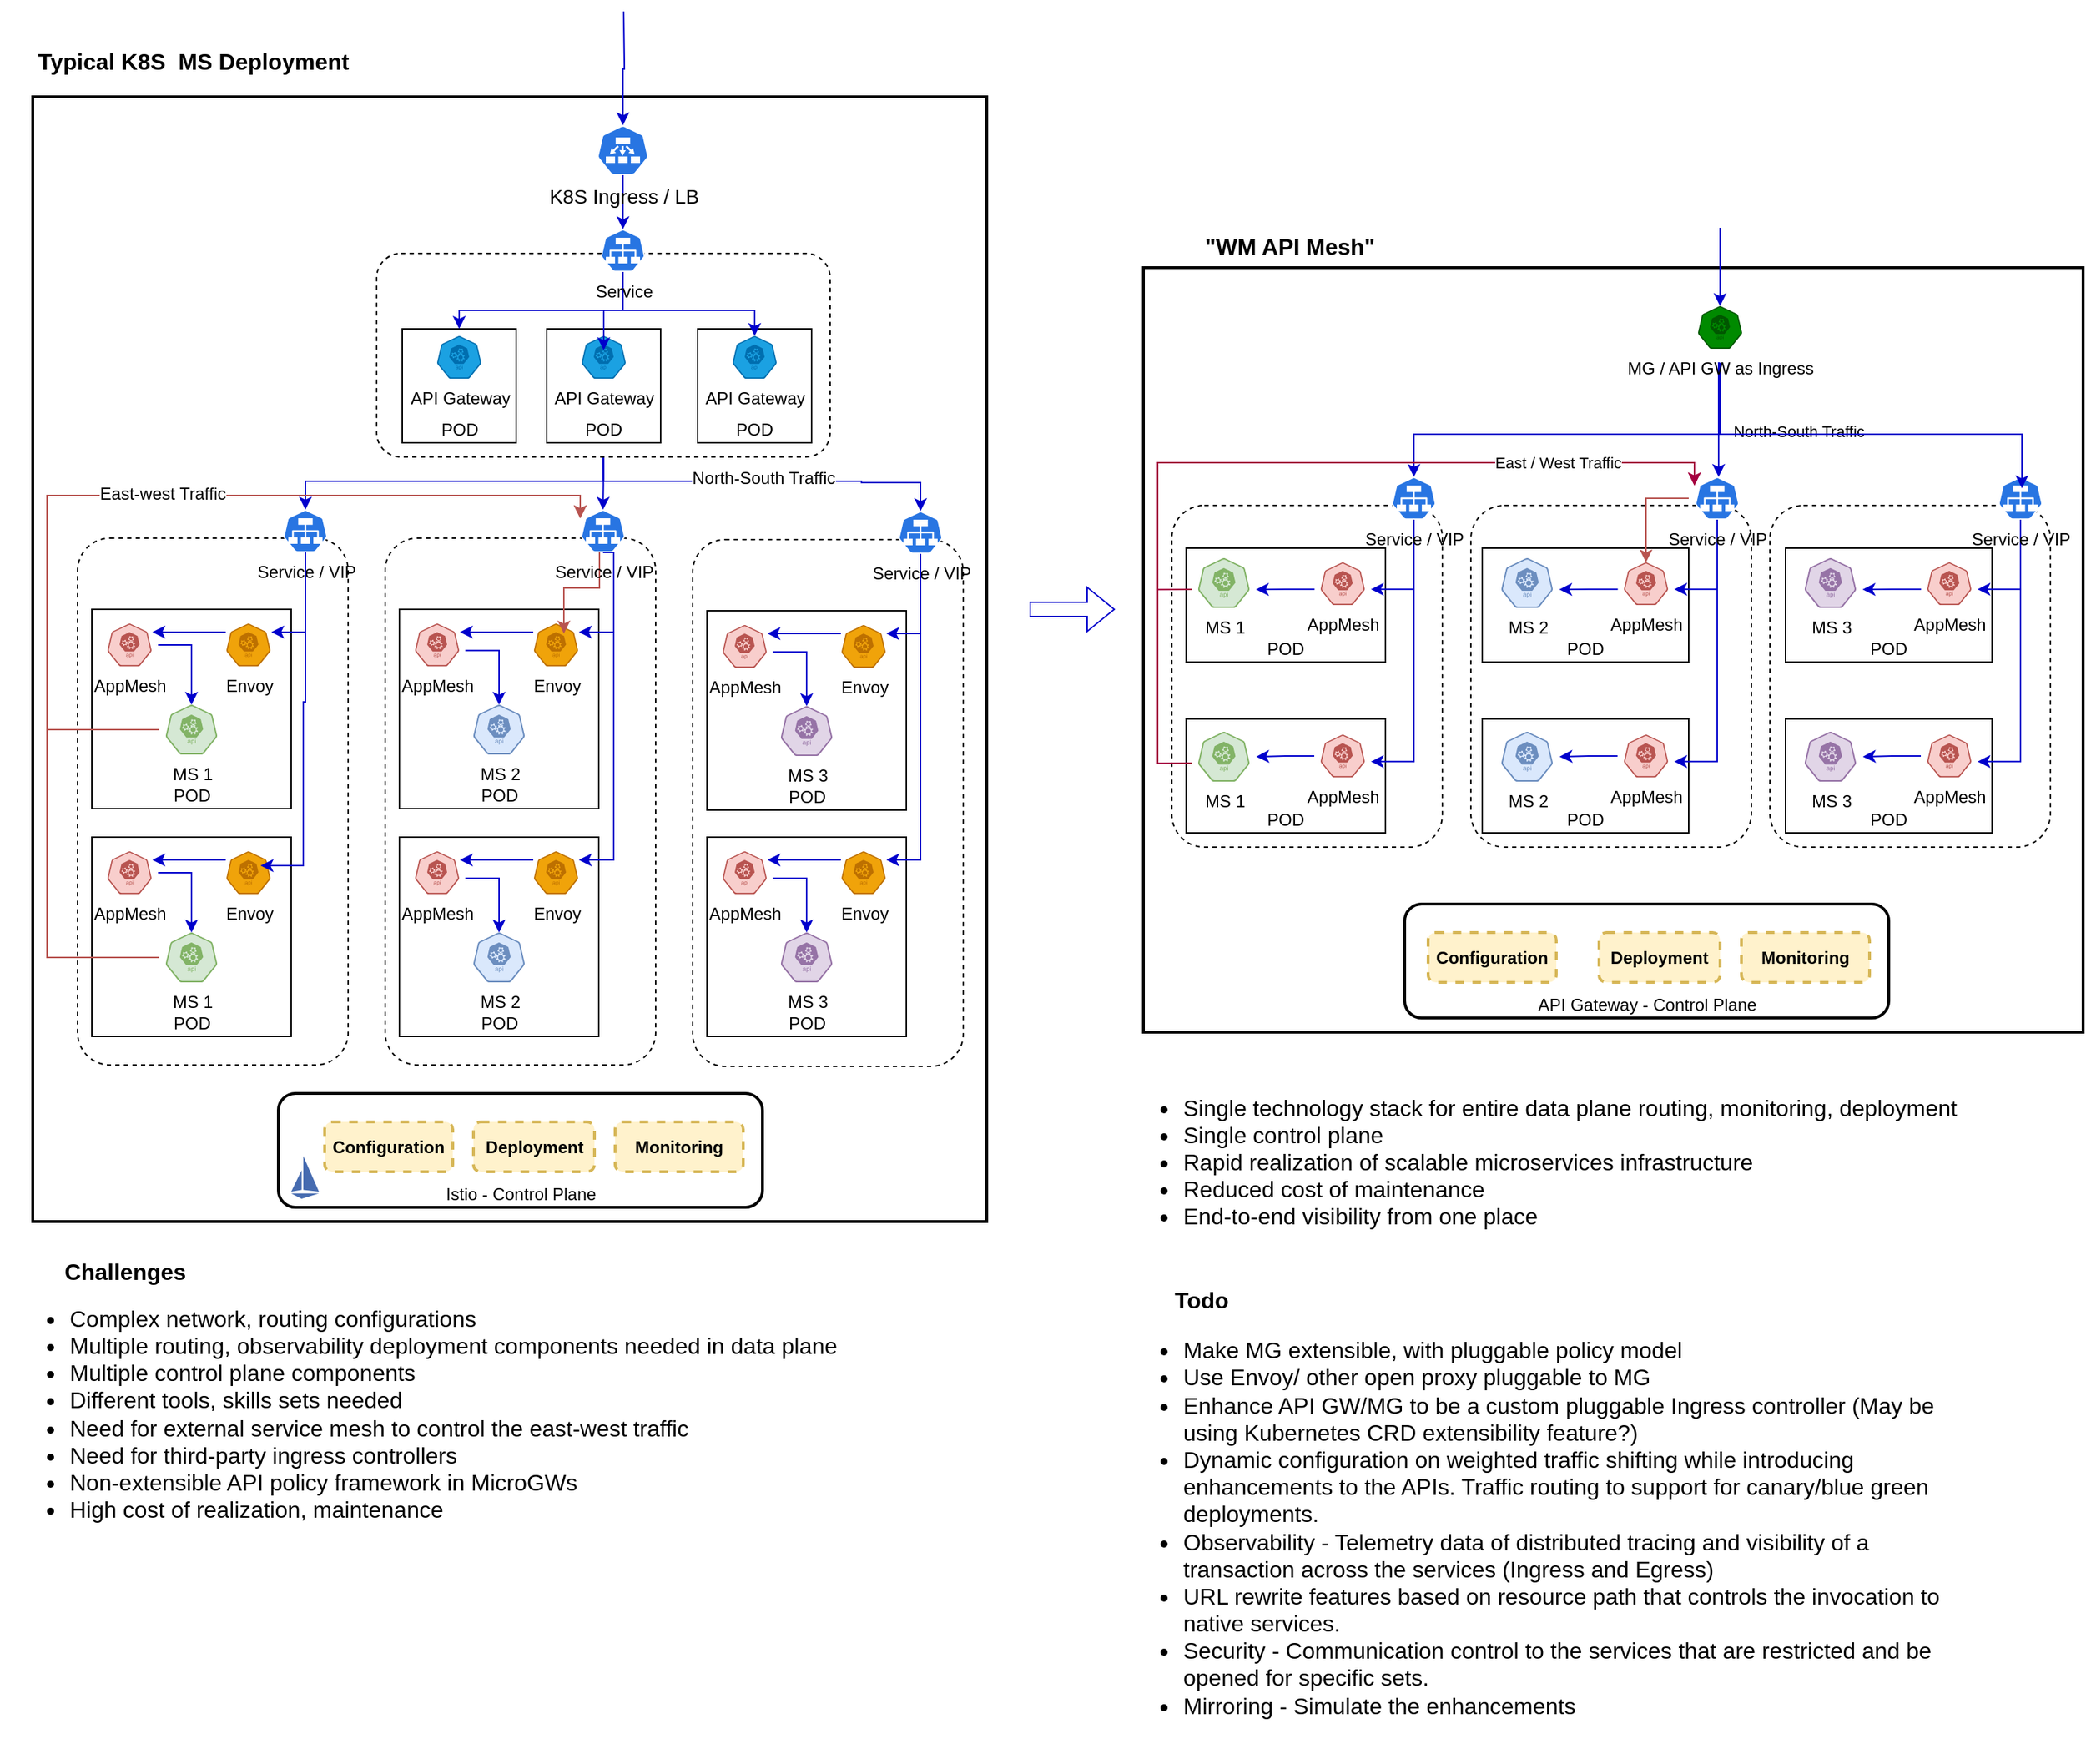 <mxfile version="20.5.3" type="github" pages="2">
  <diagram id="UFgKLR-DPpKGZO8syN4O" name="Proposal">
    <mxGraphModel dx="1987" dy="729" grid="1" gridSize="10" guides="1" tooltips="1" connect="1" arrows="1" fold="1" page="1" pageScale="1" pageWidth="850" pageHeight="1100" math="0" shadow="0">
      <root>
        <mxCell id="0" />
        <mxCell id="1" parent="0" />
        <mxCell id="0YH1l7llYkqAHRPf6jUT-1" value="" style="rounded=0;whiteSpace=wrap;html=1;strokeWidth=2;" parent="1" vertex="1">
          <mxGeometry x="50" y="200" width="670" height="790" as="geometry" />
        </mxCell>
        <mxCell id="0YH1l7llYkqAHRPf6jUT-5" value="" style="rounded=1;whiteSpace=wrap;html=1;dashed=1;arcSize=12;" parent="1" vertex="1">
          <mxGeometry x="81.5" y="510" width="190" height="370" as="geometry" />
        </mxCell>
        <mxCell id="0YH1l7llYkqAHRPf6jUT-6" value="POD" style="rounded=0;whiteSpace=wrap;html=1;verticalAlign=bottom;" parent="1" vertex="1">
          <mxGeometry x="91.5" y="560" width="140" height="140" as="geometry" />
        </mxCell>
        <mxCell id="0YH1l7llYkqAHRPf6jUT-7" value="" style="group" parent="1" vertex="1" connectable="0">
          <mxGeometry x="129" y="627" width="65" height="70" as="geometry" />
        </mxCell>
        <mxCell id="0YH1l7llYkqAHRPf6jUT-8" value="MS 1" style="sketch=0;html=1;dashed=0;whitespace=wrap;fillColor=#d5e8d4;strokeColor=#82b366;points=[[0.005,0.63,0],[0.1,0.2,0],[0.9,0.2,0],[0.5,0,0],[0.995,0.63,0],[0.72,0.99,0],[0.5,1,0],[0.28,0.99,0]];verticalLabelPosition=bottom;align=center;verticalAlign=top;shape=mxgraph.kubernetes.icon;prIcon=api" parent="0YH1l7llYkqAHRPf6jUT-7" vertex="1">
          <mxGeometry x="9.75" width="45.5" height="35" as="geometry" />
        </mxCell>
        <mxCell id="0YH1l7llYkqAHRPf6jUT-9" style="edgeStyle=orthogonalEdgeStyle;rounded=0;orthogonalLoop=1;jettySize=auto;html=1;exitX=0.1;exitY=0.2;exitDx=0;exitDy=0;exitPerimeter=0;entryX=0.9;entryY=0.2;entryDx=0;entryDy=0;entryPerimeter=0;strokeColor=#0000CC;" parent="1" source="0YH1l7llYkqAHRPf6jUT-10" target="QBArw3fLe3aDNZ_YiciS-1" edge="1">
          <mxGeometry relative="1" as="geometry">
            <mxPoint x="131.5" y="608" as="targetPoint" />
          </mxGeometry>
        </mxCell>
        <mxCell id="0YH1l7llYkqAHRPf6jUT-10" value="Envoy" style="sketch=0;html=1;dashed=0;whitespace=wrap;fillColor=#f0a30a;strokeColor=#BD7000;points=[[0.005,0.63,0],[0.1,0.2,0],[0.9,0.2,0],[0.5,0,0],[0.995,0.63,0],[0.72,0.99,0],[0.5,1,0],[0.28,0.99,0]];verticalLabelPosition=bottom;align=center;verticalAlign=top;shape=mxgraph.kubernetes.icon;prIcon=api;fontColor=#000000;" parent="1" vertex="1">
          <mxGeometry x="181.5" y="570" width="40" height="30" as="geometry" />
        </mxCell>
        <mxCell id="0YH1l7llYkqAHRPf6jUT-16" style="edgeStyle=orthogonalEdgeStyle;rounded=0;orthogonalLoop=1;jettySize=auto;html=1;entryX=0.9;entryY=0.2;entryDx=0;entryDy=0;entryPerimeter=0;exitX=0.5;exitY=1;exitDx=0;exitDy=0;exitPerimeter=0;strokeColor=#0000CC;" parent="1" source="0YH1l7llYkqAHRPf6jUT-18" target="0YH1l7llYkqAHRPf6jUT-10" edge="1">
          <mxGeometry relative="1" as="geometry">
            <Array as="points">
              <mxPoint x="242" y="576" />
            </Array>
          </mxGeometry>
        </mxCell>
        <mxCell id="0YH1l7llYkqAHRPf6jUT-18" value="Service / VIP" style="sketch=0;html=1;dashed=0;whitespace=wrap;fillColor=#2875E2;strokeColor=#ffffff;points=[[0.005,0.63,0],[0.1,0.2,0],[0.9,0.2,0],[0.5,0,0],[0.995,0.63,0],[0.72,0.99,0],[0.5,1,0],[0.28,0.99,0]];verticalLabelPosition=bottom;align=center;verticalAlign=top;shape=mxgraph.kubernetes.icon;prIcon=svc" parent="1" vertex="1">
          <mxGeometry x="221.5" y="490" width="40" height="30" as="geometry" />
        </mxCell>
        <mxCell id="0YH1l7llYkqAHRPf6jUT-56" style="edgeStyle=orthogonalEdgeStyle;rounded=0;orthogonalLoop=1;jettySize=auto;html=1;strokeColor=#0000CC;entryX=0.5;entryY=0;entryDx=0;entryDy=0;entryPerimeter=0;" parent="1" target="0YH1l7llYkqAHRPf6jUT-59" edge="1">
          <mxGeometry relative="1" as="geometry">
            <mxPoint x="465" y="140" as="sourcePoint" />
            <mxPoint x="465" y="205" as="targetPoint" />
            <Array as="points" />
          </mxGeometry>
        </mxCell>
        <mxCell id="0YH1l7llYkqAHRPf6jUT-70" style="edgeStyle=orthogonalEdgeStyle;rounded=0;orthogonalLoop=1;jettySize=auto;html=1;entryX=0.5;entryY=0;entryDx=0;entryDy=0;entryPerimeter=0;strokeColor=#0000CC;fontSize=14;fontColor=#000000;startArrow=none;startFill=0;" parent="1" source="0YH1l7llYkqAHRPf6jUT-59" target="0YH1l7llYkqAHRPf6jUT-68" edge="1">
          <mxGeometry relative="1" as="geometry" />
        </mxCell>
        <mxCell id="0YH1l7llYkqAHRPf6jUT-59" value="K8S Ingress / LB" style="sketch=0;html=1;dashed=0;whitespace=wrap;fillColor=#2875E2;strokeColor=#ffffff;points=[[0.005,0.63,0],[0.1,0.2,0],[0.9,0.2,0],[0.5,0,0],[0.995,0.63,0],[0.72,0.99,0],[0.5,1,0],[0.28,0.99,0]];verticalLabelPosition=bottom;align=center;verticalAlign=top;shape=mxgraph.kubernetes.icon;prIcon=ep;strokeWidth=2;fontSize=14;fontColor=#000000;" parent="1" vertex="1">
          <mxGeometry x="444.5" y="220" width="40" height="35" as="geometry" />
        </mxCell>
        <mxCell id="7FOzW55DY-A95jw1CL8U-46" style="edgeStyle=orthogonalEdgeStyle;rounded=0;orthogonalLoop=1;jettySize=auto;html=1;entryX=0.5;entryY=0;entryDx=0;entryDy=0;entryPerimeter=0;strokeColor=#0000CC;fontSize=14;fontColor=#000000;startArrow=none;startFill=0;exitX=0.5;exitY=1;exitDx=0;exitDy=0;" parent="1" source="0YH1l7llYkqAHRPf6jUT-69" target="0YH1l7llYkqAHRPf6jUT-18" edge="1">
          <mxGeometry relative="1" as="geometry">
            <Array as="points">
              <mxPoint x="451" y="470" />
              <mxPoint x="242" y="470" />
            </Array>
          </mxGeometry>
        </mxCell>
        <mxCell id="7FOzW55DY-A95jw1CL8U-47" style="edgeStyle=orthogonalEdgeStyle;rounded=0;orthogonalLoop=1;jettySize=auto;html=1;entryX=0.5;entryY=0;entryDx=0;entryDy=0;entryPerimeter=0;strokeColor=#0000CC;fontSize=14;fontColor=#000000;startArrow=none;startFill=0;" parent="1" source="0YH1l7llYkqAHRPf6jUT-69" target="7FOzW55DY-A95jw1CL8U-17" edge="1">
          <mxGeometry relative="1" as="geometry" />
        </mxCell>
        <mxCell id="7FOzW55DY-A95jw1CL8U-48" style="edgeStyle=orthogonalEdgeStyle;rounded=0;orthogonalLoop=1;jettySize=auto;html=1;entryX=0.5;entryY=0;entryDx=0;entryDy=0;entryPerimeter=0;strokeColor=#0000CC;fontSize=14;fontColor=#000000;startArrow=none;startFill=0;exitX=0.5;exitY=1;exitDx=0;exitDy=0;" parent="1" source="0YH1l7llYkqAHRPf6jUT-69" target="7FOzW55DY-A95jw1CL8U-35" edge="1">
          <mxGeometry relative="1" as="geometry">
            <Array as="points">
              <mxPoint x="451" y="470" />
              <mxPoint x="632" y="470" />
              <mxPoint x="632" y="471" />
              <mxPoint x="674" y="471" />
            </Array>
          </mxGeometry>
        </mxCell>
        <mxCell id="w8g6h1lleintuT_PMRkz-5" value="&lt;font style=&quot;font-size: 12px;&quot;&gt;North-South Traffic&lt;/font&gt;" style="edgeLabel;html=1;align=center;verticalAlign=middle;resizable=0;points=[];fontSize=12;fontColor=#000000;" parent="7FOzW55DY-A95jw1CL8U-48" vertex="1" connectable="0">
          <mxGeometry x="0.022" y="1" relative="1" as="geometry">
            <mxPoint x="-4" y="-1" as="offset" />
          </mxGeometry>
        </mxCell>
        <mxCell id="0YH1l7llYkqAHRPf6jUT-69" value="" style="rounded=1;whiteSpace=wrap;html=1;dashed=1;arcSize=12;" parent="1" vertex="1">
          <mxGeometry x="291.5" y="310" width="318.5" height="143" as="geometry" />
        </mxCell>
        <mxCell id="0YH1l7llYkqAHRPf6jUT-63" value="POD" style="rounded=0;whiteSpace=wrap;html=1;verticalAlign=bottom;" parent="1" vertex="1">
          <mxGeometry x="309.5" y="363" width="80" height="80" as="geometry" />
        </mxCell>
        <mxCell id="0YH1l7llYkqAHRPf6jUT-58" value="&lt;font color=&quot;#000000&quot;&gt;API Gateway&lt;/font&gt;" style="sketch=0;html=1;dashed=0;whitespace=wrap;fillColor=#1ba1e2;strokeColor=#006EAF;points=[[0.005,0.63,0],[0.1,0.2,0],[0.9,0.2,0],[0.5,0,0],[0.995,0.63,0],[0.72,0.99,0],[0.5,1,0],[0.28,0.99,0]];verticalLabelPosition=bottom;align=center;verticalAlign=top;shape=mxgraph.kubernetes.icon;prIcon=api;fontColor=#ffffff;" parent="1" vertex="1">
          <mxGeometry x="329.5" y="368" width="40" height="30" as="geometry" />
        </mxCell>
        <mxCell id="0YH1l7llYkqAHRPf6jUT-64" value="POD" style="rounded=0;whiteSpace=wrap;html=1;verticalAlign=bottom;" parent="1" vertex="1">
          <mxGeometry x="411" y="363" width="80" height="80" as="geometry" />
        </mxCell>
        <mxCell id="0YH1l7llYkqAHRPf6jUT-65" value="&lt;font color=&quot;#000000&quot;&gt;API Gateway&lt;/font&gt;" style="sketch=0;html=1;dashed=0;whitespace=wrap;fillColor=#1ba1e2;strokeColor=#006EAF;points=[[0.005,0.63,0],[0.1,0.2,0],[0.9,0.2,0],[0.5,0,0],[0.995,0.63,0],[0.72,0.99,0],[0.5,1,0],[0.28,0.99,0]];verticalLabelPosition=bottom;align=center;verticalAlign=top;shape=mxgraph.kubernetes.icon;prIcon=api;fontColor=#ffffff;" parent="1" vertex="1">
          <mxGeometry x="431" y="368" width="40" height="30" as="geometry" />
        </mxCell>
        <mxCell id="0YH1l7llYkqAHRPf6jUT-66" value="POD" style="rounded=0;whiteSpace=wrap;html=1;verticalAlign=bottom;" parent="1" vertex="1">
          <mxGeometry x="517" y="363" width="80" height="80" as="geometry" />
        </mxCell>
        <mxCell id="0YH1l7llYkqAHRPf6jUT-67" value="&lt;font color=&quot;#000000&quot;&gt;API Gateway&lt;/font&gt;" style="sketch=0;html=1;dashed=0;whitespace=wrap;fillColor=#1ba1e2;strokeColor=#006EAF;points=[[0.005,0.63,0],[0.1,0.2,0],[0.9,0.2,0],[0.5,0,0],[0.995,0.63,0],[0.72,0.99,0],[0.5,1,0],[0.28,0.99,0]];verticalLabelPosition=bottom;align=center;verticalAlign=top;shape=mxgraph.kubernetes.icon;prIcon=api;fontColor=#ffffff;" parent="1" vertex="1">
          <mxGeometry x="537" y="368" width="40" height="30" as="geometry" />
        </mxCell>
        <mxCell id="eCOEl7JXXgo0owvjKzs0-63" style="edgeStyle=orthogonalEdgeStyle;rounded=0;orthogonalLoop=1;jettySize=auto;html=1;entryX=0.5;entryY=0;entryDx=0;entryDy=0;strokeColor=#0000CC;fontSize=14;fontColor=#000000;startArrow=none;startFill=0;" parent="1" source="0YH1l7llYkqAHRPf6jUT-68" target="0YH1l7llYkqAHRPf6jUT-63" edge="1">
          <mxGeometry relative="1" as="geometry">
            <Array as="points">
              <mxPoint x="465" y="350" />
              <mxPoint x="350" y="350" />
            </Array>
          </mxGeometry>
        </mxCell>
        <mxCell id="eCOEl7JXXgo0owvjKzs0-64" style="edgeStyle=orthogonalEdgeStyle;rounded=0;orthogonalLoop=1;jettySize=auto;html=1;entryX=0.5;entryY=0.333;entryDx=0;entryDy=0;entryPerimeter=0;strokeColor=#0000CC;fontSize=14;fontColor=#000000;startArrow=none;startFill=0;" parent="1" source="0YH1l7llYkqAHRPf6jUT-68" target="0YH1l7llYkqAHRPf6jUT-65" edge="1">
          <mxGeometry relative="1" as="geometry">
            <Array as="points">
              <mxPoint x="465" y="350" />
              <mxPoint x="451" y="350" />
            </Array>
          </mxGeometry>
        </mxCell>
        <mxCell id="eCOEl7JXXgo0owvjKzs0-65" style="edgeStyle=orthogonalEdgeStyle;rounded=0;orthogonalLoop=1;jettySize=auto;html=1;entryX=0.5;entryY=0;entryDx=0;entryDy=0;entryPerimeter=0;strokeColor=#0000CC;fontSize=14;fontColor=#000000;startArrow=none;startFill=0;" parent="1" source="0YH1l7llYkqAHRPf6jUT-68" target="0YH1l7llYkqAHRPf6jUT-67" edge="1">
          <mxGeometry relative="1" as="geometry">
            <Array as="points">
              <mxPoint x="465" y="350" />
              <mxPoint x="557" y="350" />
            </Array>
          </mxGeometry>
        </mxCell>
        <mxCell id="0YH1l7llYkqAHRPf6jUT-68" value="Service" style="sketch=0;html=1;dashed=0;whitespace=wrap;fillColor=#2875E2;strokeColor=#ffffff;points=[[0.005,0.63,0],[0.1,0.2,0],[0.9,0.2,0],[0.5,0,0],[0.995,0.63,0],[0.72,0.99,0],[0.5,1,0],[0.28,0.99,0]];verticalLabelPosition=bottom;align=center;verticalAlign=top;shape=mxgraph.kubernetes.icon;prIcon=svc" parent="1" vertex="1">
          <mxGeometry x="444.5" y="293" width="40" height="30" as="geometry" />
        </mxCell>
        <mxCell id="_wlkEuTuZsC9TntiEt5_-3" style="edgeStyle=orthogonalEdgeStyle;rounded=0;orthogonalLoop=1;jettySize=auto;html=1;entryX=0.5;entryY=0;entryDx=0;entryDy=0;entryPerimeter=0;strokeColor=#0000CC;fontSize=14;fontColor=#000000;startArrow=none;startFill=0;" parent="1" source="QBArw3fLe3aDNZ_YiciS-1" target="0YH1l7llYkqAHRPf6jUT-8" edge="1">
          <mxGeometry relative="1" as="geometry" />
        </mxCell>
        <mxCell id="QBArw3fLe3aDNZ_YiciS-1" value="AppMesh" style="sketch=0;html=1;dashed=0;whitespace=wrap;fillColor=#f8cecc;strokeColor=#b85450;points=[[0.005,0.63,0],[0.1,0.2,0],[0.9,0.2,0],[0.5,0,0],[0.995,0.63,0],[0.72,0.99,0],[0.5,1,0],[0.28,0.99,0]];verticalLabelPosition=bottom;align=center;verticalAlign=top;shape=mxgraph.kubernetes.icon;prIcon=api" parent="1" vertex="1">
          <mxGeometry x="98" y="570" width="40" height="30" as="geometry" />
        </mxCell>
        <mxCell id="7FOzW55DY-A95jw1CL8U-10" value="" style="rounded=1;whiteSpace=wrap;html=1;dashed=1;arcSize=12;" parent="1" vertex="1">
          <mxGeometry x="297.5" y="510" width="190" height="370" as="geometry" />
        </mxCell>
        <mxCell id="7FOzW55DY-A95jw1CL8U-11" value="POD" style="rounded=0;whiteSpace=wrap;html=1;verticalAlign=bottom;" parent="1" vertex="1">
          <mxGeometry x="307.5" y="560" width="140" height="140" as="geometry" />
        </mxCell>
        <mxCell id="7FOzW55DY-A95jw1CL8U-12" value="" style="group" parent="1" vertex="1" connectable="0">
          <mxGeometry x="345" y="627" width="65" height="70" as="geometry" />
        </mxCell>
        <mxCell id="7FOzW55DY-A95jw1CL8U-13" value="MS 2" style="sketch=0;html=1;dashed=0;whitespace=wrap;fillColor=#dae8fc;strokeColor=#6c8ebf;points=[[0.005,0.63,0],[0.1,0.2,0],[0.9,0.2,0],[0.5,0,0],[0.995,0.63,0],[0.72,0.99,0],[0.5,1,0],[0.28,0.99,0]];verticalLabelPosition=bottom;align=center;verticalAlign=top;shape=mxgraph.kubernetes.icon;prIcon=api" parent="7FOzW55DY-A95jw1CL8U-12" vertex="1">
          <mxGeometry x="9.75" width="45.5" height="35" as="geometry" />
        </mxCell>
        <mxCell id="_wlkEuTuZsC9TntiEt5_-4" style="edgeStyle=orthogonalEdgeStyle;rounded=0;orthogonalLoop=1;jettySize=auto;html=1;entryX=0.9;entryY=0.2;entryDx=0;entryDy=0;entryPerimeter=0;strokeColor=#0000CC;fontSize=14;fontColor=#000000;startArrow=none;startFill=0;exitX=0.1;exitY=0.2;exitDx=0;exitDy=0;exitPerimeter=0;" parent="1" source="7FOzW55DY-A95jw1CL8U-15" target="7FOzW55DY-A95jw1CL8U-19" edge="1">
          <mxGeometry relative="1" as="geometry" />
        </mxCell>
        <mxCell id="7FOzW55DY-A95jw1CL8U-15" value="Envoy" style="sketch=0;html=1;dashed=0;whitespace=wrap;fillColor=#f0a30a;strokeColor=#BD7000;points=[[0.005,0.63,0],[0.1,0.2,0],[0.9,0.2,0],[0.5,0,0],[0.995,0.63,0],[0.72,0.99,0],[0.5,1,0],[0.28,0.99,0]];verticalLabelPosition=bottom;align=center;verticalAlign=top;shape=mxgraph.kubernetes.icon;prIcon=api;fontColor=#000000;" parent="1" vertex="1">
          <mxGeometry x="397.5" y="570" width="40" height="30" as="geometry" />
        </mxCell>
        <mxCell id="7FOzW55DY-A95jw1CL8U-16" style="edgeStyle=orthogonalEdgeStyle;rounded=0;orthogonalLoop=1;jettySize=auto;html=1;entryX=0.9;entryY=0.2;entryDx=0;entryDy=0;entryPerimeter=0;exitX=0.5;exitY=1;exitDx=0;exitDy=0;exitPerimeter=0;strokeColor=#0000CC;" parent="1" source="7FOzW55DY-A95jw1CL8U-17" target="7FOzW55DY-A95jw1CL8U-15" edge="1">
          <mxGeometry relative="1" as="geometry">
            <Array as="points">
              <mxPoint x="458" y="520" />
              <mxPoint x="458" y="576" />
            </Array>
          </mxGeometry>
        </mxCell>
        <mxCell id="w8g6h1lleintuT_PMRkz-3" style="edgeStyle=orthogonalEdgeStyle;rounded=0;orthogonalLoop=1;jettySize=auto;html=1;entryX=0.638;entryY=0.233;entryDx=0;entryDy=0;entryPerimeter=0;strokeColor=#b85450;fontSize=14;fontColor=#000000;startArrow=none;startFill=0;exitX=0.438;exitY=0.8;exitDx=0;exitDy=0;exitPerimeter=0;fillColor=#f8cecc;" parent="1" source="7FOzW55DY-A95jw1CL8U-17" target="7FOzW55DY-A95jw1CL8U-15" edge="1">
          <mxGeometry relative="1" as="geometry" />
        </mxCell>
        <mxCell id="7FOzW55DY-A95jw1CL8U-17" value="Service / VIP" style="sketch=0;html=1;dashed=0;whitespace=wrap;fillColor=#2875E2;strokeColor=#ffffff;points=[[0.005,0.63,0],[0.1,0.2,0],[0.9,0.2,0],[0.5,0,0],[0.995,0.63,0],[0.72,0.99,0],[0.5,1,0],[0.28,0.99,0]];verticalLabelPosition=bottom;align=center;verticalAlign=top;shape=mxgraph.kubernetes.icon;prIcon=svc" parent="1" vertex="1">
          <mxGeometry x="430.5" y="490" width="40" height="30" as="geometry" />
        </mxCell>
        <mxCell id="7FOzW55DY-A95jw1CL8U-18" style="edgeStyle=orthogonalEdgeStyle;rounded=0;orthogonalLoop=1;jettySize=auto;html=1;entryX=0.5;entryY=0;entryDx=0;entryDy=0;entryPerimeter=0;strokeColor=#0000CC;fontSize=14;fontColor=#000000;startArrow=none;startFill=0;exitX=0.995;exitY=0.63;exitDx=0;exitDy=0;exitPerimeter=0;" parent="1" source="7FOzW55DY-A95jw1CL8U-19" target="7FOzW55DY-A95jw1CL8U-13" edge="1">
          <mxGeometry relative="1" as="geometry" />
        </mxCell>
        <mxCell id="7FOzW55DY-A95jw1CL8U-19" value="AppMesh" style="sketch=0;html=1;dashed=0;whitespace=wrap;fillColor=#f8cecc;strokeColor=#b85450;points=[[0.005,0.63,0],[0.1,0.2,0],[0.9,0.2,0],[0.5,0,0],[0.995,0.63,0],[0.72,0.99,0],[0.5,1,0],[0.28,0.99,0]];verticalLabelPosition=bottom;align=center;verticalAlign=top;shape=mxgraph.kubernetes.icon;prIcon=api" parent="1" vertex="1">
          <mxGeometry x="314" y="570" width="40" height="30" as="geometry" />
        </mxCell>
        <mxCell id="7FOzW55DY-A95jw1CL8U-28" value="" style="rounded=1;whiteSpace=wrap;html=1;dashed=1;arcSize=12;" parent="1" vertex="1">
          <mxGeometry x="513.5" y="511" width="190" height="370" as="geometry" />
        </mxCell>
        <mxCell id="7FOzW55DY-A95jw1CL8U-29" value="POD" style="rounded=0;whiteSpace=wrap;html=1;verticalAlign=bottom;" parent="1" vertex="1">
          <mxGeometry x="523.5" y="561" width="140" height="140" as="geometry" />
        </mxCell>
        <mxCell id="7FOzW55DY-A95jw1CL8U-30" value="" style="group" parent="1" vertex="1" connectable="0">
          <mxGeometry x="561" y="628" width="65" height="70" as="geometry" />
        </mxCell>
        <mxCell id="7FOzW55DY-A95jw1CL8U-31" value="MS 3" style="sketch=0;html=1;dashed=0;whitespace=wrap;fillColor=#e1d5e7;strokeColor=#9673a6;points=[[0.005,0.63,0],[0.1,0.2,0],[0.9,0.2,0],[0.5,0,0],[0.995,0.63,0],[0.72,0.99,0],[0.5,1,0],[0.28,0.99,0]];verticalLabelPosition=bottom;align=center;verticalAlign=top;shape=mxgraph.kubernetes.icon;prIcon=api" parent="7FOzW55DY-A95jw1CL8U-30" vertex="1">
          <mxGeometry x="9.75" width="45.5" height="35" as="geometry" />
        </mxCell>
        <mxCell id="_wlkEuTuZsC9TntiEt5_-5" style="edgeStyle=orthogonalEdgeStyle;rounded=0;orthogonalLoop=1;jettySize=auto;html=1;entryX=0.9;entryY=0.2;entryDx=0;entryDy=0;entryPerimeter=0;strokeColor=#0000CC;fontSize=14;fontColor=#000000;startArrow=none;startFill=0;exitX=0.1;exitY=0.2;exitDx=0;exitDy=0;exitPerimeter=0;" parent="1" source="7FOzW55DY-A95jw1CL8U-33" target="7FOzW55DY-A95jw1CL8U-37" edge="1">
          <mxGeometry relative="1" as="geometry" />
        </mxCell>
        <mxCell id="7FOzW55DY-A95jw1CL8U-33" value="Envoy" style="sketch=0;html=1;dashed=0;whitespace=wrap;fillColor=#f0a30a;strokeColor=#BD7000;points=[[0.005,0.63,0],[0.1,0.2,0],[0.9,0.2,0],[0.5,0,0],[0.995,0.63,0],[0.72,0.99,0],[0.5,1,0],[0.28,0.99,0]];verticalLabelPosition=bottom;align=center;verticalAlign=top;shape=mxgraph.kubernetes.icon;prIcon=api;fontColor=#000000;" parent="1" vertex="1">
          <mxGeometry x="613.5" y="571" width="40" height="30" as="geometry" />
        </mxCell>
        <mxCell id="7FOzW55DY-A95jw1CL8U-34" style="edgeStyle=orthogonalEdgeStyle;rounded=0;orthogonalLoop=1;jettySize=auto;html=1;entryX=0.9;entryY=0.2;entryDx=0;entryDy=0;entryPerimeter=0;exitX=0.5;exitY=1;exitDx=0;exitDy=0;exitPerimeter=0;strokeColor=#0000CC;" parent="1" source="7FOzW55DY-A95jw1CL8U-35" target="7FOzW55DY-A95jw1CL8U-33" edge="1">
          <mxGeometry relative="1" as="geometry">
            <Array as="points">
              <mxPoint x="674" y="577" />
            </Array>
          </mxGeometry>
        </mxCell>
        <mxCell id="7FOzW55DY-A95jw1CL8U-35" value="Service / VIP" style="sketch=0;html=1;dashed=0;whitespace=wrap;fillColor=#2875E2;strokeColor=#ffffff;points=[[0.005,0.63,0],[0.1,0.2,0],[0.9,0.2,0],[0.5,0,0],[0.995,0.63,0],[0.72,0.99,0],[0.5,1,0],[0.28,0.99,0]];verticalLabelPosition=bottom;align=center;verticalAlign=top;shape=mxgraph.kubernetes.icon;prIcon=svc" parent="1" vertex="1">
          <mxGeometry x="653.5" y="491" width="40" height="30" as="geometry" />
        </mxCell>
        <mxCell id="7FOzW55DY-A95jw1CL8U-36" style="edgeStyle=orthogonalEdgeStyle;rounded=0;orthogonalLoop=1;jettySize=auto;html=1;entryX=0.5;entryY=0;entryDx=0;entryDy=0;entryPerimeter=0;strokeColor=#0000CC;fontSize=14;fontColor=#000000;startArrow=none;startFill=0;exitX=0.995;exitY=0.63;exitDx=0;exitDy=0;exitPerimeter=0;" parent="1" source="7FOzW55DY-A95jw1CL8U-37" target="7FOzW55DY-A95jw1CL8U-31" edge="1">
          <mxGeometry relative="1" as="geometry" />
        </mxCell>
        <mxCell id="7FOzW55DY-A95jw1CL8U-37" value="AppMesh" style="sketch=0;html=1;dashed=0;whitespace=wrap;fillColor=#f8cecc;strokeColor=#b85450;points=[[0.005,0.63,0],[0.1,0.2,0],[0.9,0.2,0],[0.5,0,0],[0.995,0.63,0],[0.72,0.99,0],[0.5,1,0],[0.28,0.99,0]];verticalLabelPosition=bottom;align=center;verticalAlign=top;shape=mxgraph.kubernetes.icon;prIcon=api" parent="1" vertex="1">
          <mxGeometry x="530" y="571" width="40" height="30" as="geometry" />
        </mxCell>
        <mxCell id="5nxFjcWbnfiPTxncPL7C-1" value="Istio - Control Plane" style="rounded=1;whiteSpace=wrap;html=1;strokeWidth=2;verticalAlign=bottom;" parent="1" vertex="1">
          <mxGeometry x="222.5" y="900" width="340" height="80" as="geometry" />
        </mxCell>
        <mxCell id="5nxFjcWbnfiPTxncPL7C-2" value="Monitoring" style="rounded=1;whiteSpace=wrap;html=1;dashed=1;strokeWidth=2;fillColor=#fff2cc;strokeColor=#d6b656;fontStyle=1" parent="1" vertex="1">
          <mxGeometry x="459" y="920" width="90" height="35" as="geometry" />
        </mxCell>
        <mxCell id="5nxFjcWbnfiPTxncPL7C-3" value="Configuration" style="rounded=1;whiteSpace=wrap;html=1;dashed=1;strokeWidth=2;fillColor=#fff2cc;strokeColor=#d6b656;fontStyle=1" parent="1" vertex="1">
          <mxGeometry x="255" y="920" width="90" height="35" as="geometry" />
        </mxCell>
        <mxCell id="5nxFjcWbnfiPTxncPL7C-4" value="Deployment" style="rounded=1;whiteSpace=wrap;html=1;dashed=1;strokeWidth=2;fillColor=#fff2cc;strokeColor=#d6b656;fontStyle=1" parent="1" vertex="1">
          <mxGeometry x="359.5" y="920" width="85" height="35" as="geometry" />
        </mxCell>
        <mxCell id="_wlkEuTuZsC9TntiEt5_-6" value="POD" style="rounded=0;whiteSpace=wrap;html=1;verticalAlign=bottom;" parent="1" vertex="1">
          <mxGeometry x="91.5" y="720" width="140" height="140" as="geometry" />
        </mxCell>
        <mxCell id="_wlkEuTuZsC9TntiEt5_-7" value="" style="group" parent="1" vertex="1" connectable="0">
          <mxGeometry x="129" y="787" width="65" height="70" as="geometry" />
        </mxCell>
        <mxCell id="_wlkEuTuZsC9TntiEt5_-8" value="MS 1" style="sketch=0;html=1;dashed=0;whitespace=wrap;fillColor=#d5e8d4;strokeColor=#82b366;points=[[0.005,0.63,0],[0.1,0.2,0],[0.9,0.2,0],[0.5,0,0],[0.995,0.63,0],[0.72,0.99,0],[0.5,1,0],[0.28,0.99,0]];verticalLabelPosition=bottom;align=center;verticalAlign=top;shape=mxgraph.kubernetes.icon;prIcon=api" parent="_wlkEuTuZsC9TntiEt5_-7" vertex="1">
          <mxGeometry x="9.75" width="45.5" height="35" as="geometry" />
        </mxCell>
        <mxCell id="_wlkEuTuZsC9TntiEt5_-9" style="edgeStyle=orthogonalEdgeStyle;rounded=0;orthogonalLoop=1;jettySize=auto;html=1;exitX=0.1;exitY=0.2;exitDx=0;exitDy=0;exitPerimeter=0;entryX=0.9;entryY=0.2;entryDx=0;entryDy=0;entryPerimeter=0;strokeColor=#0000CC;" parent="1" source="_wlkEuTuZsC9TntiEt5_-10" target="_wlkEuTuZsC9TntiEt5_-12" edge="1">
          <mxGeometry relative="1" as="geometry">
            <mxPoint x="131.5" y="768" as="targetPoint" />
          </mxGeometry>
        </mxCell>
        <mxCell id="_wlkEuTuZsC9TntiEt5_-10" value="Envoy" style="sketch=0;html=1;dashed=0;whitespace=wrap;fillColor=#f0a30a;strokeColor=#BD7000;points=[[0.005,0.63,0],[0.1,0.2,0],[0.9,0.2,0],[0.5,0,0],[0.995,0.63,0],[0.72,0.99,0],[0.5,1,0],[0.28,0.99,0]];verticalLabelPosition=bottom;align=center;verticalAlign=top;shape=mxgraph.kubernetes.icon;prIcon=api;fontColor=#000000;" parent="1" vertex="1">
          <mxGeometry x="181.5" y="730" width="40" height="30" as="geometry" />
        </mxCell>
        <mxCell id="_wlkEuTuZsC9TntiEt5_-11" style="edgeStyle=orthogonalEdgeStyle;rounded=0;orthogonalLoop=1;jettySize=auto;html=1;entryX=0.5;entryY=0;entryDx=0;entryDy=0;entryPerimeter=0;strokeColor=#0000CC;fontSize=14;fontColor=#000000;startArrow=none;startFill=0;" parent="1" source="_wlkEuTuZsC9TntiEt5_-12" target="_wlkEuTuZsC9TntiEt5_-8" edge="1">
          <mxGeometry relative="1" as="geometry" />
        </mxCell>
        <mxCell id="_wlkEuTuZsC9TntiEt5_-12" value="AppMesh" style="sketch=0;html=1;dashed=0;whitespace=wrap;fillColor=#f8cecc;strokeColor=#b85450;points=[[0.005,0.63,0],[0.1,0.2,0],[0.9,0.2,0],[0.5,0,0],[0.995,0.63,0],[0.72,0.99,0],[0.5,1,0],[0.28,0.99,0]];verticalLabelPosition=bottom;align=center;verticalAlign=top;shape=mxgraph.kubernetes.icon;prIcon=api" parent="1" vertex="1">
          <mxGeometry x="98" y="730" width="40" height="30" as="geometry" />
        </mxCell>
        <mxCell id="_wlkEuTuZsC9TntiEt5_-13" value="POD" style="rounded=0;whiteSpace=wrap;html=1;verticalAlign=bottom;" parent="1" vertex="1">
          <mxGeometry x="307.5" y="720" width="140" height="140" as="geometry" />
        </mxCell>
        <mxCell id="_wlkEuTuZsC9TntiEt5_-14" value="" style="group" parent="1" vertex="1" connectable="0">
          <mxGeometry x="345" y="787" width="65" height="70" as="geometry" />
        </mxCell>
        <mxCell id="_wlkEuTuZsC9TntiEt5_-15" value="MS 2" style="sketch=0;html=1;dashed=0;whitespace=wrap;fillColor=#dae8fc;strokeColor=#6c8ebf;points=[[0.005,0.63,0],[0.1,0.2,0],[0.9,0.2,0],[0.5,0,0],[0.995,0.63,0],[0.72,0.99,0],[0.5,1,0],[0.28,0.99,0]];verticalLabelPosition=bottom;align=center;verticalAlign=top;shape=mxgraph.kubernetes.icon;prIcon=api" parent="_wlkEuTuZsC9TntiEt5_-14" vertex="1">
          <mxGeometry x="9.75" width="45.5" height="35" as="geometry" />
        </mxCell>
        <mxCell id="_wlkEuTuZsC9TntiEt5_-16" style="edgeStyle=orthogonalEdgeStyle;rounded=0;orthogonalLoop=1;jettySize=auto;html=1;entryX=0.9;entryY=0.2;entryDx=0;entryDy=0;entryPerimeter=0;strokeColor=#0000CC;fontSize=14;fontColor=#000000;startArrow=none;startFill=0;exitX=0.1;exitY=0.2;exitDx=0;exitDy=0;exitPerimeter=0;" parent="1" source="_wlkEuTuZsC9TntiEt5_-17" target="_wlkEuTuZsC9TntiEt5_-19" edge="1">
          <mxGeometry relative="1" as="geometry" />
        </mxCell>
        <mxCell id="_wlkEuTuZsC9TntiEt5_-17" value="Envoy" style="sketch=0;html=1;dashed=0;whitespace=wrap;fillColor=#f0a30a;strokeColor=#BD7000;points=[[0.005,0.63,0],[0.1,0.2,0],[0.9,0.2,0],[0.5,0,0],[0.995,0.63,0],[0.72,0.99,0],[0.5,1,0],[0.28,0.99,0]];verticalLabelPosition=bottom;align=center;verticalAlign=top;shape=mxgraph.kubernetes.icon;prIcon=api;fontColor=#000000;" parent="1" vertex="1">
          <mxGeometry x="397.5" y="730" width="40" height="30" as="geometry" />
        </mxCell>
        <mxCell id="_wlkEuTuZsC9TntiEt5_-18" style="edgeStyle=orthogonalEdgeStyle;rounded=0;orthogonalLoop=1;jettySize=auto;html=1;entryX=0.5;entryY=0;entryDx=0;entryDy=0;entryPerimeter=0;strokeColor=#0000CC;fontSize=14;fontColor=#000000;startArrow=none;startFill=0;exitX=0.995;exitY=0.63;exitDx=0;exitDy=0;exitPerimeter=0;" parent="1" source="_wlkEuTuZsC9TntiEt5_-19" target="_wlkEuTuZsC9TntiEt5_-15" edge="1">
          <mxGeometry relative="1" as="geometry" />
        </mxCell>
        <mxCell id="_wlkEuTuZsC9TntiEt5_-19" value="AppMesh" style="sketch=0;html=1;dashed=0;whitespace=wrap;fillColor=#f8cecc;strokeColor=#b85450;points=[[0.005,0.63,0],[0.1,0.2,0],[0.9,0.2,0],[0.5,0,0],[0.995,0.63,0],[0.72,0.99,0],[0.5,1,0],[0.28,0.99,0]];verticalLabelPosition=bottom;align=center;verticalAlign=top;shape=mxgraph.kubernetes.icon;prIcon=api" parent="1" vertex="1">
          <mxGeometry x="314" y="730" width="40" height="30" as="geometry" />
        </mxCell>
        <mxCell id="_wlkEuTuZsC9TntiEt5_-20" value="POD" style="rounded=0;whiteSpace=wrap;html=1;verticalAlign=bottom;" parent="1" vertex="1">
          <mxGeometry x="523.5" y="720" width="140" height="140" as="geometry" />
        </mxCell>
        <mxCell id="_wlkEuTuZsC9TntiEt5_-21" value="" style="group" parent="1" vertex="1" connectable="0">
          <mxGeometry x="561" y="787" width="65" height="70" as="geometry" />
        </mxCell>
        <mxCell id="_wlkEuTuZsC9TntiEt5_-22" value="MS 3" style="sketch=0;html=1;dashed=0;whitespace=wrap;fillColor=#e1d5e7;strokeColor=#9673a6;points=[[0.005,0.63,0],[0.1,0.2,0],[0.9,0.2,0],[0.5,0,0],[0.995,0.63,0],[0.72,0.99,0],[0.5,1,0],[0.28,0.99,0]];verticalLabelPosition=bottom;align=center;verticalAlign=top;shape=mxgraph.kubernetes.icon;prIcon=api" parent="_wlkEuTuZsC9TntiEt5_-21" vertex="1">
          <mxGeometry x="9.75" width="45.5" height="35" as="geometry" />
        </mxCell>
        <mxCell id="_wlkEuTuZsC9TntiEt5_-23" style="edgeStyle=orthogonalEdgeStyle;rounded=0;orthogonalLoop=1;jettySize=auto;html=1;entryX=0.9;entryY=0.2;entryDx=0;entryDy=0;entryPerimeter=0;strokeColor=#0000CC;fontSize=14;fontColor=#000000;startArrow=none;startFill=0;exitX=0.1;exitY=0.2;exitDx=0;exitDy=0;exitPerimeter=0;" parent="1" source="_wlkEuTuZsC9TntiEt5_-24" target="_wlkEuTuZsC9TntiEt5_-26" edge="1">
          <mxGeometry relative="1" as="geometry" />
        </mxCell>
        <mxCell id="_wlkEuTuZsC9TntiEt5_-24" value="Envoy" style="sketch=0;html=1;dashed=0;whitespace=wrap;fillColor=#f0a30a;strokeColor=#BD7000;points=[[0.005,0.63,0],[0.1,0.2,0],[0.9,0.2,0],[0.5,0,0],[0.995,0.63,0],[0.72,0.99,0],[0.5,1,0],[0.28,0.99,0]];verticalLabelPosition=bottom;align=center;verticalAlign=top;shape=mxgraph.kubernetes.icon;prIcon=api;fontColor=#000000;" parent="1" vertex="1">
          <mxGeometry x="613.5" y="730" width="40" height="30" as="geometry" />
        </mxCell>
        <mxCell id="_wlkEuTuZsC9TntiEt5_-25" style="edgeStyle=orthogonalEdgeStyle;rounded=0;orthogonalLoop=1;jettySize=auto;html=1;entryX=0.5;entryY=0;entryDx=0;entryDy=0;entryPerimeter=0;strokeColor=#0000CC;fontSize=14;fontColor=#000000;startArrow=none;startFill=0;exitX=0.995;exitY=0.63;exitDx=0;exitDy=0;exitPerimeter=0;" parent="1" source="_wlkEuTuZsC9TntiEt5_-26" target="_wlkEuTuZsC9TntiEt5_-22" edge="1">
          <mxGeometry relative="1" as="geometry" />
        </mxCell>
        <mxCell id="_wlkEuTuZsC9TntiEt5_-26" value="AppMesh" style="sketch=0;html=1;dashed=0;whitespace=wrap;fillColor=#f8cecc;strokeColor=#b85450;points=[[0.005,0.63,0],[0.1,0.2,0],[0.9,0.2,0],[0.5,0,0],[0.995,0.63,0],[0.72,0.99,0],[0.5,1,0],[0.28,0.99,0]];verticalLabelPosition=bottom;align=center;verticalAlign=top;shape=mxgraph.kubernetes.icon;prIcon=api" parent="1" vertex="1">
          <mxGeometry x="530" y="730" width="40" height="30" as="geometry" />
        </mxCell>
        <mxCell id="7FOzW55DY-A95jw1CL8U-43" style="edgeStyle=orthogonalEdgeStyle;rounded=0;orthogonalLoop=1;jettySize=auto;html=1;entryX=0.9;entryY=0.2;entryDx=0;entryDy=0;entryPerimeter=0;exitX=0.5;exitY=1;exitDx=0;exitDy=0;exitPerimeter=0;strokeColor=#0000CC;" parent="1" source="7FOzW55DY-A95jw1CL8U-35" target="_wlkEuTuZsC9TntiEt5_-24" edge="1">
          <mxGeometry relative="1" as="geometry">
            <mxPoint x="673.5" y="671" as="sourcePoint" />
            <mxPoint x="653.3" y="755.4" as="targetPoint" />
            <Array as="points">
              <mxPoint x="674" y="736" />
            </Array>
          </mxGeometry>
        </mxCell>
        <mxCell id="7FOzW55DY-A95jw1CL8U-25" style="edgeStyle=orthogonalEdgeStyle;rounded=0;orthogonalLoop=1;jettySize=auto;html=1;entryX=0.9;entryY=0.2;entryDx=0;entryDy=0;entryPerimeter=0;exitX=0.5;exitY=1;exitDx=0;exitDy=0;exitPerimeter=0;strokeColor=#0000CC;" parent="1" source="7FOzW55DY-A95jw1CL8U-17" target="_wlkEuTuZsC9TntiEt5_-17" edge="1">
          <mxGeometry relative="1" as="geometry">
            <mxPoint x="457.5" y="670" as="sourcePoint" />
            <mxPoint x="437.3" y="754.4" as="targetPoint" />
            <Array as="points">
              <mxPoint x="458" y="520" />
              <mxPoint x="458" y="736" />
            </Array>
          </mxGeometry>
        </mxCell>
        <mxCell id="7FOzW55DY-A95jw1CL8U-7" style="edgeStyle=orthogonalEdgeStyle;rounded=0;orthogonalLoop=1;jettySize=auto;html=1;exitX=0.5;exitY=1;exitDx=0;exitDy=0;exitPerimeter=0;strokeColor=#0000CC;" parent="1" source="0YH1l7llYkqAHRPf6jUT-18" edge="1">
          <mxGeometry relative="1" as="geometry">
            <mxPoint x="241.5" y="670" as="sourcePoint" />
            <mxPoint x="210" y="740" as="targetPoint" />
            <Array as="points">
              <mxPoint x="242" y="625" />
              <mxPoint x="240" y="625" />
              <mxPoint x="240" y="740" />
            </Array>
          </mxGeometry>
        </mxCell>
        <mxCell id="MIH6m2RVlkxAtfTZ1-zM-1" style="edgeStyle=orthogonalEdgeStyle;rounded=0;orthogonalLoop=1;jettySize=auto;html=1;entryX=0.1;entryY=0.2;entryDx=0;entryDy=0;entryPerimeter=0;strokeColor=#b85450;fontSize=14;fontColor=#000000;startArrow=none;startFill=0;fillColor=#f8cecc;" parent="1" source="_wlkEuTuZsC9TntiEt5_-8" target="7FOzW55DY-A95jw1CL8U-17" edge="1">
          <mxGeometry relative="1" as="geometry">
            <Array as="points">
              <mxPoint x="60" y="805" />
              <mxPoint x="60" y="480" />
              <mxPoint x="435" y="480" />
            </Array>
          </mxGeometry>
        </mxCell>
        <mxCell id="w8g6h1lleintuT_PMRkz-1" style="edgeStyle=orthogonalEdgeStyle;rounded=0;orthogonalLoop=1;jettySize=auto;html=1;entryX=0.1;entryY=0.2;entryDx=0;entryDy=0;entryPerimeter=0;strokeColor=#b85450;fontSize=14;fontColor=#000000;startArrow=none;startFill=0;fillColor=#f8cecc;" parent="1" source="0YH1l7llYkqAHRPf6jUT-8" target="7FOzW55DY-A95jw1CL8U-17" edge="1">
          <mxGeometry relative="1" as="geometry">
            <Array as="points">
              <mxPoint x="60" y="645" />
              <mxPoint x="60" y="480" />
              <mxPoint x="435" y="480" />
            </Array>
          </mxGeometry>
        </mxCell>
        <mxCell id="w8g6h1lleintuT_PMRkz-4" value="&lt;font style=&quot;font-size: 12px;&quot;&gt;East-west Traffic&lt;/font&gt;" style="edgeLabel;html=1;align=center;verticalAlign=middle;resizable=0;points=[];fontSize=14;fontColor=#000000;" parent="w8g6h1lleintuT_PMRkz-1" vertex="1" connectable="0">
          <mxGeometry x="0.023" y="-1" relative="1" as="geometry">
            <mxPoint y="-3" as="offset" />
          </mxGeometry>
        </mxCell>
        <mxCell id="w8g6h1lleintuT_PMRkz-2" value="" style="editableCssRules=.*;shape=image;verticalLabelPosition=bottom;labelBackgroundColor=#ffffff;verticalAlign=top;aspect=fixed;imageAspect=0;image=data:image/svg+xml,PHN2ZyB4bWxucz0iaHR0cDovL3d3dy53My5vcmcvMjAwMC9zdmciIHhtbG5zOnY9Imh0dHBzOi8vdmVjdGEuaW8vbmFubyIgd2lkdGg9IjE2MCIgaGVpZ2h0PSIyNDAiIHZpZXdCb3g9IjAgMCAxNjAgMjQwIj4mI3hhOwk8c3R5bGUgdHlwZT0idGV4dC9jc3MiPiYjeGE7CS5zdDB7ZmlsbDojNDY2YmIwO30mI3hhOwk8L3N0eWxlPiYjeGE7CTxwYXRoIGNsYXNzPSJzdDAiIGQ9Ik02MCAyNDBMMCAyMTBoMTYwem0wLTE2MEwwIDIwMGw2MC0xMHpNNzAgMHYxOTBsOTAgMTB6Ii8+JiN4YTs8L3N2Zz4=;fontColor=default;strokeColor=#EA6B66;strokeWidth=2;fontSize=14;" parent="1" vertex="1">
          <mxGeometry x="231.5" y="944" width="19.5" height="30" as="geometry" />
        </mxCell>
        <mxCell id="eCOEl7JXXgo0owvjKzs0-1" value="" style="rounded=0;whiteSpace=wrap;html=1;strokeWidth=2;" parent="1" vertex="1">
          <mxGeometry x="830" y="320" width="660" height="537" as="geometry" />
        </mxCell>
        <mxCell id="eCOEl7JXXgo0owvjKzs0-2" style="edgeStyle=orthogonalEdgeStyle;rounded=0;orthogonalLoop=1;jettySize=auto;html=1;entryX=0.5;entryY=0;entryDx=0;entryDy=0;entryPerimeter=0;strokeColor=#0000CC;exitX=0.5;exitY=1;exitDx=0;exitDy=0;exitPerimeter=0;" parent="1" target="eCOEl7JXXgo0owvjKzs0-18" edge="1">
          <mxGeometry relative="1" as="geometry">
            <mxPoint x="1235" y="387" as="sourcePoint" />
            <Array as="points">
              <mxPoint x="1235" y="437" />
              <mxPoint x="1020" y="437" />
            </Array>
          </mxGeometry>
        </mxCell>
        <mxCell id="eCOEl7JXXgo0owvjKzs0-3" value="North-South Traffic" style="edgeLabel;html=1;align=center;verticalAlign=middle;resizable=0;points=[];" parent="eCOEl7JXXgo0owvjKzs0-2" vertex="1" connectable="0">
          <mxGeometry x="-0.18" y="-1" relative="1" as="geometry">
            <mxPoint x="126" y="-1" as="offset" />
          </mxGeometry>
        </mxCell>
        <mxCell id="eCOEl7JXXgo0owvjKzs0-4" style="edgeStyle=orthogonalEdgeStyle;rounded=0;orthogonalLoop=1;jettySize=auto;html=1;strokeColor=#0000CC;exitX=0.5;exitY=1;exitDx=0;exitDy=0;exitPerimeter=0;" parent="1" edge="1">
          <mxGeometry relative="1" as="geometry">
            <mxPoint x="1235" y="387" as="sourcePoint" />
            <mxPoint x="1234" y="467" as="targetPoint" />
            <Array as="points">
              <mxPoint x="1234" y="387" />
            </Array>
          </mxGeometry>
        </mxCell>
        <mxCell id="eCOEl7JXXgo0owvjKzs0-5" value="" style="rounded=1;whiteSpace=wrap;html=1;dashed=1;arcSize=12;" parent="1" vertex="1">
          <mxGeometry x="850" y="487" width="190" height="240" as="geometry" />
        </mxCell>
        <mxCell id="eCOEl7JXXgo0owvjKzs0-6" value="POD" style="rounded=0;whiteSpace=wrap;html=1;verticalAlign=bottom;" parent="1" vertex="1">
          <mxGeometry x="860" y="517" width="140" height="80" as="geometry" />
        </mxCell>
        <mxCell id="eCOEl7JXXgo0owvjKzs0-7" value="" style="group" parent="1" vertex="1" connectable="0">
          <mxGeometry x="854" y="524" width="65" height="70" as="geometry" />
        </mxCell>
        <mxCell id="eCOEl7JXXgo0owvjKzs0-8" value="MS 1" style="sketch=0;html=1;dashed=0;whitespace=wrap;fillColor=#d5e8d4;strokeColor=#82b366;points=[[0.005,0.63,0],[0.1,0.2,0],[0.9,0.2,0],[0.5,0,0],[0.995,0.63,0],[0.72,0.99,0],[0.5,1,0],[0.28,0.99,0]];verticalLabelPosition=bottom;align=center;verticalAlign=top;shape=mxgraph.kubernetes.icon;prIcon=api" parent="eCOEl7JXXgo0owvjKzs0-7" vertex="1">
          <mxGeometry x="9.75" width="45.5" height="35" as="geometry" />
        </mxCell>
        <mxCell id="eCOEl7JXXgo0owvjKzs0-9" style="edgeStyle=orthogonalEdgeStyle;rounded=0;orthogonalLoop=1;jettySize=auto;html=1;exitX=0.005;exitY=0.63;exitDx=0;exitDy=0;exitPerimeter=0;entryX=0.995;entryY=0.63;entryDx=0;entryDy=0;entryPerimeter=0;strokeColor=#0000CC;" parent="1" source="eCOEl7JXXgo0owvjKzs0-10" target="eCOEl7JXXgo0owvjKzs0-8" edge="1">
          <mxGeometry relative="1" as="geometry">
            <mxPoint x="900" y="545" as="targetPoint" />
          </mxGeometry>
        </mxCell>
        <mxCell id="eCOEl7JXXgo0owvjKzs0-10" value="AppMesh" style="sketch=0;html=1;dashed=0;whitespace=wrap;fillColor=#f8cecc;strokeColor=#b85450;points=[[0.005,0.63,0],[0.1,0.2,0],[0.9,0.2,0],[0.5,0,0],[0.995,0.63,0],[0.72,0.99,0],[0.5,1,0],[0.28,0.99,0]];verticalLabelPosition=bottom;align=center;verticalAlign=top;shape=mxgraph.kubernetes.icon;prIcon=api" parent="1" vertex="1">
          <mxGeometry x="950" y="527" width="40" height="30" as="geometry" />
        </mxCell>
        <mxCell id="eCOEl7JXXgo0owvjKzs0-11" value="POD" style="rounded=0;whiteSpace=wrap;html=1;verticalAlign=bottom;" parent="1" vertex="1">
          <mxGeometry x="860" y="637" width="140" height="80" as="geometry" />
        </mxCell>
        <mxCell id="eCOEl7JXXgo0owvjKzs0-12" value="" style="group" parent="1" vertex="1" connectable="0">
          <mxGeometry x="854" y="646" width="65" height="69" as="geometry" />
        </mxCell>
        <mxCell id="eCOEl7JXXgo0owvjKzs0-13" value="MS 1" style="sketch=0;html=1;dashed=0;whitespace=wrap;fillColor=#d5e8d4;strokeColor=#82b366;points=[[0.005,0.63,0],[0.1,0.2,0],[0.9,0.2,0],[0.5,0,0],[0.995,0.63,0],[0.72,0.99,0],[0.5,1,0],[0.28,0.99,0]];verticalLabelPosition=bottom;align=center;verticalAlign=top;shape=mxgraph.kubernetes.icon;prIcon=api" parent="eCOEl7JXXgo0owvjKzs0-12" vertex="1">
          <mxGeometry x="9.75" width="45.5" height="35" as="geometry" />
        </mxCell>
        <mxCell id="eCOEl7JXXgo0owvjKzs0-14" style="edgeStyle=orthogonalEdgeStyle;rounded=0;orthogonalLoop=1;jettySize=auto;html=1;strokeColor=#0000CC;" parent="1" source="eCOEl7JXXgo0owvjKzs0-15" target="eCOEl7JXXgo0owvjKzs0-13" edge="1">
          <mxGeometry relative="1" as="geometry" />
        </mxCell>
        <mxCell id="eCOEl7JXXgo0owvjKzs0-15" value="AppMesh" style="sketch=0;html=1;dashed=0;whitespace=wrap;fillColor=#f8cecc;strokeColor=#b85450;points=[[0.005,0.63,0],[0.1,0.2,0],[0.9,0.2,0],[0.5,0,0],[0.995,0.63,0],[0.72,0.99,0],[0.5,1,0],[0.28,0.99,0]];verticalLabelPosition=bottom;align=center;verticalAlign=top;shape=mxgraph.kubernetes.icon;prIcon=api" parent="1" vertex="1">
          <mxGeometry x="950" y="648" width="40" height="30" as="geometry" />
        </mxCell>
        <mxCell id="eCOEl7JXXgo0owvjKzs0-16" style="edgeStyle=orthogonalEdgeStyle;rounded=0;orthogonalLoop=1;jettySize=auto;html=1;entryX=0.995;entryY=0.63;entryDx=0;entryDy=0;entryPerimeter=0;exitX=0.5;exitY=1;exitDx=0;exitDy=0;exitPerimeter=0;strokeColor=#0000CC;" parent="1" source="eCOEl7JXXgo0owvjKzs0-18" target="eCOEl7JXXgo0owvjKzs0-10" edge="1">
          <mxGeometry relative="1" as="geometry" />
        </mxCell>
        <mxCell id="eCOEl7JXXgo0owvjKzs0-17" style="edgeStyle=orthogonalEdgeStyle;rounded=0;orthogonalLoop=1;jettySize=auto;html=1;entryX=0.995;entryY=0.63;entryDx=0;entryDy=0;entryPerimeter=0;exitX=0.5;exitY=1;exitDx=0;exitDy=0;exitPerimeter=0;strokeColor=#0000CC;" parent="1" source="eCOEl7JXXgo0owvjKzs0-18" target="eCOEl7JXXgo0owvjKzs0-15" edge="1">
          <mxGeometry relative="1" as="geometry" />
        </mxCell>
        <mxCell id="eCOEl7JXXgo0owvjKzs0-18" value="Service / VIP" style="sketch=0;html=1;dashed=0;whitespace=wrap;fillColor=#2875E2;strokeColor=#ffffff;points=[[0.005,0.63,0],[0.1,0.2,0],[0.9,0.2,0],[0.5,0,0],[0.995,0.63,0],[0.72,0.99,0],[0.5,1,0],[0.28,0.99,0]];verticalLabelPosition=bottom;align=center;verticalAlign=top;shape=mxgraph.kubernetes.icon;prIcon=svc" parent="1" vertex="1">
          <mxGeometry x="1000" y="467" width="40" height="30" as="geometry" />
        </mxCell>
        <mxCell id="eCOEl7JXXgo0owvjKzs0-20" value="" style="rounded=1;whiteSpace=wrap;html=1;dashed=1;arcSize=12;" parent="1" vertex="1">
          <mxGeometry x="1060" y="487" width="197" height="240" as="geometry" />
        </mxCell>
        <mxCell id="eCOEl7JXXgo0owvjKzs0-21" value="POD" style="rounded=0;whiteSpace=wrap;html=1;verticalAlign=bottom;" parent="1" vertex="1">
          <mxGeometry x="1068" y="517" width="145" height="80" as="geometry" />
        </mxCell>
        <mxCell id="eCOEl7JXXgo0owvjKzs0-22" value="" style="group" parent="1" vertex="1" connectable="0">
          <mxGeometry x="1067" y="524" width="65" height="70" as="geometry" />
        </mxCell>
        <mxCell id="eCOEl7JXXgo0owvjKzs0-23" value="MS 2" style="sketch=0;html=1;dashed=0;whitespace=wrap;fillColor=#dae8fc;strokeColor=#6c8ebf;points=[[0.005,0.63,0],[0.1,0.2,0],[0.9,0.2,0],[0.5,0,0],[0.995,0.63,0],[0.72,0.99,0],[0.5,1,0],[0.28,0.99,0]];verticalLabelPosition=bottom;align=center;verticalAlign=top;shape=mxgraph.kubernetes.icon;prIcon=api" parent="eCOEl7JXXgo0owvjKzs0-22" vertex="1">
          <mxGeometry x="9.75" width="45.5" height="35" as="geometry" />
        </mxCell>
        <mxCell id="eCOEl7JXXgo0owvjKzs0-24" style="edgeStyle=orthogonalEdgeStyle;rounded=0;orthogonalLoop=1;jettySize=auto;html=1;exitX=0.005;exitY=0.63;exitDx=0;exitDy=0;exitPerimeter=0;entryX=0.995;entryY=0.63;entryDx=0;entryDy=0;entryPerimeter=0;strokeColor=#0000CC;" parent="1" source="eCOEl7JXXgo0owvjKzs0-25" target="eCOEl7JXXgo0owvjKzs0-23" edge="1">
          <mxGeometry relative="1" as="geometry">
            <mxPoint x="1113" y="545" as="targetPoint" />
          </mxGeometry>
        </mxCell>
        <mxCell id="eCOEl7JXXgo0owvjKzs0-25" value="AppMesh" style="sketch=0;html=1;dashed=0;whitespace=wrap;fillColor=#f8cecc;strokeColor=#b85450;points=[[0.005,0.63,0],[0.1,0.2,0],[0.9,0.2,0],[0.5,0,0],[0.995,0.63,0],[0.72,0.99,0],[0.5,1,0],[0.28,0.99,0]];verticalLabelPosition=bottom;align=center;verticalAlign=top;shape=mxgraph.kubernetes.icon;prIcon=api" parent="1" vertex="1">
          <mxGeometry x="1163" y="527" width="40" height="30" as="geometry" />
        </mxCell>
        <mxCell id="eCOEl7JXXgo0owvjKzs0-26" value="POD" style="rounded=0;whiteSpace=wrap;html=1;verticalAlign=bottom;" parent="1" vertex="1">
          <mxGeometry x="1068" y="637" width="145" height="80" as="geometry" />
        </mxCell>
        <mxCell id="eCOEl7JXXgo0owvjKzs0-27" value="" style="group" parent="1" vertex="1" connectable="0">
          <mxGeometry x="1067" y="646" width="65" height="69" as="geometry" />
        </mxCell>
        <mxCell id="eCOEl7JXXgo0owvjKzs0-28" value="MS 2" style="sketch=0;html=1;dashed=0;whitespace=wrap;fillColor=#dae8fc;strokeColor=#6c8ebf;points=[[0.005,0.63,0],[0.1,0.2,0],[0.9,0.2,0],[0.5,0,0],[0.995,0.63,0],[0.72,0.99,0],[0.5,1,0],[0.28,0.99,0]];verticalLabelPosition=bottom;align=center;verticalAlign=top;shape=mxgraph.kubernetes.icon;prIcon=api" parent="eCOEl7JXXgo0owvjKzs0-27" vertex="1">
          <mxGeometry x="9.75" width="45.5" height="35" as="geometry" />
        </mxCell>
        <mxCell id="eCOEl7JXXgo0owvjKzs0-29" style="edgeStyle=orthogonalEdgeStyle;rounded=0;orthogonalLoop=1;jettySize=auto;html=1;strokeColor=#0000CC;" parent="1" source="eCOEl7JXXgo0owvjKzs0-30" target="eCOEl7JXXgo0owvjKzs0-28" edge="1">
          <mxGeometry relative="1" as="geometry" />
        </mxCell>
        <mxCell id="eCOEl7JXXgo0owvjKzs0-30" value="AppMesh" style="sketch=0;html=1;dashed=0;whitespace=wrap;fillColor=#f8cecc;strokeColor=#b85450;points=[[0.005,0.63,0],[0.1,0.2,0],[0.9,0.2,0],[0.5,0,0],[0.995,0.63,0],[0.72,0.99,0],[0.5,1,0],[0.28,0.99,0]];verticalLabelPosition=bottom;align=center;verticalAlign=top;shape=mxgraph.kubernetes.icon;prIcon=api" parent="1" vertex="1">
          <mxGeometry x="1163" y="648" width="40" height="30" as="geometry" />
        </mxCell>
        <mxCell id="eCOEl7JXXgo0owvjKzs0-31" style="edgeStyle=orthogonalEdgeStyle;rounded=0;orthogonalLoop=1;jettySize=auto;html=1;entryX=0.995;entryY=0.63;entryDx=0;entryDy=0;entryPerimeter=0;exitX=0.5;exitY=1;exitDx=0;exitDy=0;exitPerimeter=0;strokeColor=#0000CC;" parent="1" source="eCOEl7JXXgo0owvjKzs0-33" target="eCOEl7JXXgo0owvjKzs0-25" edge="1">
          <mxGeometry relative="1" as="geometry" />
        </mxCell>
        <mxCell id="eCOEl7JXXgo0owvjKzs0-32" style="edgeStyle=orthogonalEdgeStyle;rounded=0;orthogonalLoop=1;jettySize=auto;html=1;entryX=0.995;entryY=0.63;entryDx=0;entryDy=0;entryPerimeter=0;exitX=0.5;exitY=1;exitDx=0;exitDy=0;exitPerimeter=0;strokeColor=#0000CC;" parent="1" source="eCOEl7JXXgo0owvjKzs0-33" target="eCOEl7JXXgo0owvjKzs0-30" edge="1">
          <mxGeometry relative="1" as="geometry" />
        </mxCell>
        <mxCell id="eCOEl7JXXgo0owvjKzs0-61" style="edgeStyle=orthogonalEdgeStyle;rounded=0;orthogonalLoop=1;jettySize=auto;html=1;entryX=0.5;entryY=0;entryDx=0;entryDy=0;entryPerimeter=0;strokeColor=#b85450;fontSize=14;fontColor=#000000;startArrow=none;startFill=0;fillColor=#f8cecc;" parent="1" source="eCOEl7JXXgo0owvjKzs0-33" target="eCOEl7JXXgo0owvjKzs0-25" edge="1">
          <mxGeometry relative="1" as="geometry" />
        </mxCell>
        <mxCell id="eCOEl7JXXgo0owvjKzs0-33" value="Service / VIP" style="sketch=0;html=1;dashed=0;whitespace=wrap;fillColor=#2875E2;strokeColor=#ffffff;points=[[0.005,0.63,0],[0.1,0.2,0],[0.9,0.2,0],[0.5,0,0],[0.995,0.63,0],[0.72,0.99,0],[0.5,1,0],[0.28,0.99,0]];verticalLabelPosition=bottom;align=center;verticalAlign=top;shape=mxgraph.kubernetes.icon;prIcon=svc" parent="1" vertex="1">
          <mxGeometry x="1213" y="467" width="40" height="30" as="geometry" />
        </mxCell>
        <mxCell id="eCOEl7JXXgo0owvjKzs0-34" value="" style="rounded=1;whiteSpace=wrap;html=1;dashed=1;arcSize=12;" parent="1" vertex="1">
          <mxGeometry x="1270" y="487" width="197" height="240" as="geometry" />
        </mxCell>
        <mxCell id="eCOEl7JXXgo0owvjKzs0-35" value="POD" style="rounded=0;whiteSpace=wrap;html=1;verticalAlign=bottom;" parent="1" vertex="1">
          <mxGeometry x="1281" y="517" width="145" height="80" as="geometry" />
        </mxCell>
        <mxCell id="eCOEl7JXXgo0owvjKzs0-36" value="" style="group" parent="1" vertex="1" connectable="0">
          <mxGeometry x="1280" y="524" width="65" height="70" as="geometry" />
        </mxCell>
        <mxCell id="eCOEl7JXXgo0owvjKzs0-37" value="MS 3" style="sketch=0;html=1;dashed=0;whitespace=wrap;fillColor=#e1d5e7;strokeColor=#9673a6;points=[[0.005,0.63,0],[0.1,0.2,0],[0.9,0.2,0],[0.5,0,0],[0.995,0.63,0],[0.72,0.99,0],[0.5,1,0],[0.28,0.99,0]];verticalLabelPosition=bottom;align=center;verticalAlign=top;shape=mxgraph.kubernetes.icon;prIcon=api" parent="eCOEl7JXXgo0owvjKzs0-36" vertex="1">
          <mxGeometry x="9.75" width="45.5" height="35" as="geometry" />
        </mxCell>
        <mxCell id="eCOEl7JXXgo0owvjKzs0-38" style="edgeStyle=orthogonalEdgeStyle;rounded=0;orthogonalLoop=1;jettySize=auto;html=1;exitX=0.005;exitY=0.63;exitDx=0;exitDy=0;exitPerimeter=0;entryX=0.995;entryY=0.63;entryDx=0;entryDy=0;entryPerimeter=0;strokeColor=#0000CC;" parent="1" source="eCOEl7JXXgo0owvjKzs0-39" target="eCOEl7JXXgo0owvjKzs0-37" edge="1">
          <mxGeometry relative="1" as="geometry">
            <mxPoint x="1326" y="545" as="targetPoint" />
          </mxGeometry>
        </mxCell>
        <mxCell id="eCOEl7JXXgo0owvjKzs0-39" value="AppMesh" style="sketch=0;html=1;dashed=0;whitespace=wrap;fillColor=#f8cecc;strokeColor=#b85450;points=[[0.005,0.63,0],[0.1,0.2,0],[0.9,0.2,0],[0.5,0,0],[0.995,0.63,0],[0.72,0.99,0],[0.5,1,0],[0.28,0.99,0]];verticalLabelPosition=bottom;align=center;verticalAlign=top;shape=mxgraph.kubernetes.icon;prIcon=api" parent="1" vertex="1">
          <mxGeometry x="1376" y="527" width="40" height="30" as="geometry" />
        </mxCell>
        <mxCell id="eCOEl7JXXgo0owvjKzs0-40" value="POD" style="rounded=0;whiteSpace=wrap;html=1;verticalAlign=bottom;" parent="1" vertex="1">
          <mxGeometry x="1281" y="637" width="145" height="80" as="geometry" />
        </mxCell>
        <mxCell id="eCOEl7JXXgo0owvjKzs0-41" value="" style="group" parent="1" vertex="1" connectable="0">
          <mxGeometry x="1280" y="646" width="65" height="69" as="geometry" />
        </mxCell>
        <mxCell id="eCOEl7JXXgo0owvjKzs0-42" value="MS 3" style="sketch=0;html=1;dashed=0;whitespace=wrap;fillColor=#e1d5e7;strokeColor=#9673a6;points=[[0.005,0.63,0],[0.1,0.2,0],[0.9,0.2,0],[0.5,0,0],[0.995,0.63,0],[0.72,0.99,0],[0.5,1,0],[0.28,0.99,0]];verticalLabelPosition=bottom;align=center;verticalAlign=top;shape=mxgraph.kubernetes.icon;prIcon=api" parent="eCOEl7JXXgo0owvjKzs0-41" vertex="1">
          <mxGeometry x="9.75" width="45.5" height="35" as="geometry" />
        </mxCell>
        <mxCell id="eCOEl7JXXgo0owvjKzs0-43" style="edgeStyle=orthogonalEdgeStyle;rounded=0;orthogonalLoop=1;jettySize=auto;html=1;strokeColor=#0000CC;" parent="1" source="eCOEl7JXXgo0owvjKzs0-44" target="eCOEl7JXXgo0owvjKzs0-42" edge="1">
          <mxGeometry relative="1" as="geometry" />
        </mxCell>
        <mxCell id="eCOEl7JXXgo0owvjKzs0-44" value="AppMesh" style="sketch=0;html=1;dashed=0;whitespace=wrap;fillColor=#f8cecc;strokeColor=#b85450;points=[[0.005,0.63,0],[0.1,0.2,0],[0.9,0.2,0],[0.5,0,0],[0.995,0.63,0],[0.72,0.99,0],[0.5,1,0],[0.28,0.99,0]];verticalLabelPosition=bottom;align=center;verticalAlign=top;shape=mxgraph.kubernetes.icon;prIcon=api" parent="1" vertex="1">
          <mxGeometry x="1376" y="648" width="40" height="30" as="geometry" />
        </mxCell>
        <mxCell id="eCOEl7JXXgo0owvjKzs0-45" style="edgeStyle=orthogonalEdgeStyle;rounded=0;orthogonalLoop=1;jettySize=auto;html=1;entryX=0.995;entryY=0.63;entryDx=0;entryDy=0;entryPerimeter=0;exitX=0.5;exitY=1;exitDx=0;exitDy=0;exitPerimeter=0;strokeColor=#0000CC;" parent="1" source="eCOEl7JXXgo0owvjKzs0-47" target="eCOEl7JXXgo0owvjKzs0-39" edge="1">
          <mxGeometry relative="1" as="geometry" />
        </mxCell>
        <mxCell id="eCOEl7JXXgo0owvjKzs0-46" style="edgeStyle=orthogonalEdgeStyle;rounded=0;orthogonalLoop=1;jettySize=auto;html=1;entryX=0.995;entryY=0.63;entryDx=0;entryDy=0;entryPerimeter=0;exitX=0.5;exitY=1;exitDx=0;exitDy=0;exitPerimeter=0;strokeColor=#0000CC;" parent="1" source="eCOEl7JXXgo0owvjKzs0-47" target="eCOEl7JXXgo0owvjKzs0-44" edge="1">
          <mxGeometry relative="1" as="geometry" />
        </mxCell>
        <mxCell id="eCOEl7JXXgo0owvjKzs0-47" value="Service / VIP" style="sketch=0;html=1;dashed=0;whitespace=wrap;fillColor=#2875E2;strokeColor=#ffffff;points=[[0.005,0.63,0],[0.1,0.2,0],[0.9,0.2,0],[0.5,0,0],[0.995,0.63,0],[0.72,0.99,0],[0.5,1,0],[0.28,0.99,0]];verticalLabelPosition=bottom;align=center;verticalAlign=top;shape=mxgraph.kubernetes.icon;prIcon=svc" parent="1" vertex="1">
          <mxGeometry x="1426" y="467" width="40" height="30" as="geometry" />
        </mxCell>
        <mxCell id="eCOEl7JXXgo0owvjKzs0-48" style="edgeStyle=orthogonalEdgeStyle;rounded=0;orthogonalLoop=1;jettySize=auto;html=1;entryX=0.1;entryY=0.2;entryDx=0;entryDy=0;entryPerimeter=0;exitX=0.005;exitY=0.63;exitDx=0;exitDy=0;exitPerimeter=0;strokeColor=#A50040;fillColor=#d80073;" parent="1" source="eCOEl7JXXgo0owvjKzs0-8" target="eCOEl7JXXgo0owvjKzs0-33" edge="1">
          <mxGeometry relative="1" as="geometry">
            <Array as="points">
              <mxPoint x="840" y="546" />
              <mxPoint x="840" y="457" />
              <mxPoint x="1217" y="457" />
            </Array>
          </mxGeometry>
        </mxCell>
        <mxCell id="eCOEl7JXXgo0owvjKzs0-49" style="edgeStyle=orthogonalEdgeStyle;rounded=0;orthogonalLoop=1;jettySize=auto;html=1;entryX=0.1;entryY=0.2;entryDx=0;entryDy=0;entryPerimeter=0;strokeColor=#A50040;exitX=0.005;exitY=0.63;exitDx=0;exitDy=0;exitPerimeter=0;fillColor=#d80073;" parent="1" source="eCOEl7JXXgo0owvjKzs0-13" target="eCOEl7JXXgo0owvjKzs0-33" edge="1">
          <mxGeometry relative="1" as="geometry">
            <Array as="points">
              <mxPoint x="840" y="668" />
              <mxPoint x="840" y="457" />
              <mxPoint x="1217" y="457" />
            </Array>
          </mxGeometry>
        </mxCell>
        <mxCell id="eCOEl7JXXgo0owvjKzs0-50" value="East / West Traffic" style="edgeLabel;html=1;align=center;verticalAlign=middle;resizable=0;points=[];" parent="eCOEl7JXXgo0owvjKzs0-49" vertex="1" connectable="0">
          <mxGeometry x="-0.097" y="-3" relative="1" as="geometry">
            <mxPoint x="232" y="-3" as="offset" />
          </mxGeometry>
        </mxCell>
        <mxCell id="eCOEl7JXXgo0owvjKzs0-52" value="API Gateway - Control Plane" style="rounded=1;whiteSpace=wrap;html=1;strokeWidth=2;verticalAlign=bottom;" parent="1" vertex="1">
          <mxGeometry x="1013.5" y="767" width="340" height="80" as="geometry" />
        </mxCell>
        <mxCell id="eCOEl7JXXgo0owvjKzs0-53" value="Monitoring" style="rounded=1;whiteSpace=wrap;html=1;dashed=1;strokeWidth=2;fillColor=#fff2cc;strokeColor=#d6b656;fontStyle=1" parent="1" vertex="1">
          <mxGeometry x="1250" y="787" width="90" height="35" as="geometry" />
        </mxCell>
        <mxCell id="eCOEl7JXXgo0owvjKzs0-54" value="Configuration" style="rounded=1;whiteSpace=wrap;html=1;dashed=1;strokeWidth=2;fillColor=#fff2cc;strokeColor=#d6b656;fontStyle=1" parent="1" vertex="1">
          <mxGeometry x="1030" y="787" width="90" height="35" as="geometry" />
        </mxCell>
        <mxCell id="eCOEl7JXXgo0owvjKzs0-55" value="Deployment" style="rounded=1;whiteSpace=wrap;html=1;dashed=1;strokeWidth=2;fillColor=#fff2cc;strokeColor=#d6b656;fontStyle=1" parent="1" vertex="1">
          <mxGeometry x="1150" y="787" width="85" height="35" as="geometry" />
        </mxCell>
        <mxCell id="eCOEl7JXXgo0owvjKzs0-56" style="edgeStyle=orthogonalEdgeStyle;rounded=0;orthogonalLoop=1;jettySize=auto;html=1;entryX=0.525;entryY=0.267;entryDx=0;entryDy=0;entryPerimeter=0;strokeColor=#0000CC;exitX=0.5;exitY=1;exitDx=0;exitDy=0;exitPerimeter=0;" parent="1" target="eCOEl7JXXgo0owvjKzs0-47" edge="1">
          <mxGeometry relative="1" as="geometry">
            <mxPoint x="1235" y="387" as="sourcePoint" />
            <Array as="points">
              <mxPoint x="1235" y="437" />
              <mxPoint x="1447" y="437" />
            </Array>
          </mxGeometry>
        </mxCell>
        <mxCell id="eCOEl7JXXgo0owvjKzs0-57" style="edgeStyle=orthogonalEdgeStyle;rounded=0;orthogonalLoop=1;jettySize=auto;html=1;strokeColor=#0000CC;entryX=0.5;entryY=0;entryDx=0;entryDy=0;entryPerimeter=0;" parent="1" edge="1">
          <mxGeometry relative="1" as="geometry">
            <mxPoint x="1235" y="292" as="sourcePoint" />
            <mxPoint x="1235" y="347" as="targetPoint" />
            <Array as="points">
              <mxPoint x="1235" y="327" />
            </Array>
          </mxGeometry>
        </mxCell>
        <mxCell id="eCOEl7JXXgo0owvjKzs0-59" value="&lt;font color=&quot;#000000&quot;&gt;MG / API GW as Ingress&lt;/font&gt;" style="sketch=0;html=1;dashed=0;whitespace=wrap;fillColor=#008a00;strokeColor=#005700;points=[[0.005,0.63,0],[0.1,0.2,0],[0.9,0.2,0],[0.5,0,0],[0.995,0.63,0],[0.72,0.99,0],[0.5,1,0],[0.28,0.99,0]];verticalLabelPosition=bottom;align=center;verticalAlign=top;shape=mxgraph.kubernetes.icon;prIcon=api;fontColor=#ffffff;" parent="1" vertex="1">
          <mxGeometry x="1215" y="347" width="40" height="30" as="geometry" />
        </mxCell>
        <mxCell id="elgg9lelqqkNrN3wZ4bz-1" value="&lt;ul style=&quot;font-size: 16px;&quot;&gt;&lt;li&gt;Complex network, routing configurations&lt;/li&gt;&lt;li&gt;Multiple routing, observability deployment components needed in data plane&lt;/li&gt;&lt;li&gt;Multiple control plane components&lt;/li&gt;&lt;li&gt;Different tools, skills sets needed&lt;/li&gt;&lt;li&gt;Need for external service mesh to control the east-west traffic&lt;/li&gt;&lt;li&gt;Need for third-party ingress controllers&lt;/li&gt;&lt;li&gt;Non-extensible API policy framework in MicroGWs&lt;/li&gt;&lt;li&gt;High cost of realization, maintenance&lt;/li&gt;&lt;/ul&gt;" style="text;html=1;strokeColor=none;fillColor=none;align=left;verticalAlign=middle;whiteSpace=wrap;rounded=0;strokeWidth=2;" parent="1" vertex="1">
          <mxGeometry x="34" y="1030" width="600" height="190" as="geometry" />
        </mxCell>
        <mxCell id="YvmwzGiICKyaYzGSKztS-1" value="Challenges" style="text;html=1;strokeColor=none;fillColor=none;align=center;verticalAlign=middle;whiteSpace=wrap;rounded=0;strokeWidth=2;fontSize=16;fontStyle=1" parent="1" vertex="1">
          <mxGeometry x="60" y="1010" width="110" height="30" as="geometry" />
        </mxCell>
        <mxCell id="YvmwzGiICKyaYzGSKztS-2" value="&lt;ul style=&quot;font-size: 16px;&quot;&gt;&lt;li&gt;Single technology stack for entire data plane routing, monitoring, deployment&lt;/li&gt;&lt;li&gt;Single control plane&lt;/li&gt;&lt;li&gt;Rapid realization of scalable microservices infrastructure&lt;/li&gt;&lt;li&gt;Reduced cost of maintenance&lt;/li&gt;&lt;li&gt;End-to-end visibility from one place&lt;/li&gt;&lt;/ul&gt;" style="text;html=1;strokeColor=none;fillColor=none;align=left;verticalAlign=middle;whiteSpace=wrap;rounded=0;strokeWidth=2;" parent="1" vertex="1">
          <mxGeometry x="816" y="875" width="600" height="145" as="geometry" />
        </mxCell>
        <mxCell id="gvpPIMpIJ1leRjx88ZEY-1" value="Typical K8S&amp;nbsp; MS Deployment" style="text;html=1;strokeColor=none;fillColor=none;align=center;verticalAlign=middle;whiteSpace=wrap;rounded=0;strokeWidth=2;fontSize=16;fontStyle=1" parent="1" vertex="1">
          <mxGeometry x="27.5" y="160" width="270" height="30" as="geometry" />
        </mxCell>
        <mxCell id="gvpPIMpIJ1leRjx88ZEY-2" value="&quot;WM API Mesh&quot;" style="text;html=1;strokeColor=none;fillColor=none;align=center;verticalAlign=middle;whiteSpace=wrap;rounded=0;strokeWidth=2;fontSize=16;fontStyle=1" parent="1" vertex="1">
          <mxGeometry x="798" y="290" width="270" height="30" as="geometry" />
        </mxCell>
        <mxCell id="gvpPIMpIJ1leRjx88ZEY-3" value="Todo" style="text;html=1;strokeColor=none;fillColor=none;align=center;verticalAlign=middle;whiteSpace=wrap;rounded=0;strokeWidth=2;fontSize=16;fontStyle=1" parent="1" vertex="1">
          <mxGeometry x="816" y="1030" width="110" height="30" as="geometry" />
        </mxCell>
        <mxCell id="gvpPIMpIJ1leRjx88ZEY-4" value="&lt;ul style=&quot;font-size: 16px;&quot;&gt;&lt;li&gt;Make MG extensible, with pluggable policy model&lt;/li&gt;&lt;li&gt;Use Envoy/ other open proxy pluggable to MG&lt;/li&gt;&lt;li&gt;Enhance API GW/MG to be a custom pluggable Ingress controller (May be using Kubernetes CRD extensibility feature?)&lt;/li&gt;&lt;li&gt;Dynamic configuration on weighted traffic shifting while introducing enhancements to the APIs. Traffic routing to support for canary/blue green deployments.&lt;/li&gt;&lt;li&gt;Observability - Telemetry data of distributed tracing and visibility of a transaction across the services (Ingress and Egress)&lt;/li&gt;&lt;li&gt;URL rewrite features based on resource path that controls the invocation to native services.&lt;/li&gt;&lt;li&gt;Security - Communication control to the services that are restricted and be opened for specific sets.&amp;nbsp;&lt;/li&gt;&lt;li&gt;Mirroring - Simulate the enhancements&amp;nbsp;&lt;/li&gt;&lt;/ul&gt;" style="text;html=1;strokeColor=none;fillColor=none;align=left;verticalAlign=middle;whiteSpace=wrap;rounded=0;strokeWidth=2;" parent="1" vertex="1">
          <mxGeometry x="816" y="1040" width="600" height="330" as="geometry" />
        </mxCell>
        <mxCell id="gvpPIMpIJ1leRjx88ZEY-5" value="" style="shape=flexArrow;endArrow=classic;html=1;rounded=0;strokeColor=#0000CC;fontSize=12;fontColor=#000000;" parent="1" edge="1">
          <mxGeometry width="50" height="50" relative="1" as="geometry">
            <mxPoint x="750" y="560" as="sourcePoint" />
            <mxPoint x="810" y="560" as="targetPoint" />
          </mxGeometry>
        </mxCell>
      </root>
    </mxGraphModel>
  </diagram>
  <diagram id="C6jYFNxDg2voDc6Ebcth" name="HA">
    <mxGraphModel dx="1278" dy="547" grid="1" gridSize="10" guides="1" tooltips="1" connect="1" arrows="1" fold="1" page="1" pageScale="1" pageWidth="850" pageHeight="1100" math="0" shadow="0">
      <root>
        <mxCell id="0" />
        <mxCell id="1" parent="0" />
        <mxCell id="9WSs8w7kaFYG_Po1RNcv-5" value="" style="rounded=0;whiteSpace=wrap;html=1;strokeWidth=2;" parent="1" vertex="1">
          <mxGeometry x="20" y="110" width="670" height="520" as="geometry" />
        </mxCell>
        <mxCell id="9WSs8w7kaFYG_Po1RNcv-89" style="edgeStyle=orthogonalEdgeStyle;rounded=0;orthogonalLoop=1;jettySize=auto;html=1;entryX=0.5;entryY=0;entryDx=0;entryDy=0;entryPerimeter=0;strokeColor=#0000CC;exitX=0.5;exitY=1;exitDx=0;exitDy=0;exitPerimeter=0;" parent="1" target="9WSs8w7kaFYG_Po1RNcv-50" edge="1">
          <mxGeometry relative="1" as="geometry">
            <mxPoint x="425" y="160" as="sourcePoint" />
            <Array as="points">
              <mxPoint x="425" y="210" />
              <mxPoint x="210" y="210" />
            </Array>
          </mxGeometry>
        </mxCell>
        <mxCell id="9WSs8w7kaFYG_Po1RNcv-167" value="North-South Traffic" style="edgeLabel;html=1;align=center;verticalAlign=middle;resizable=0;points=[];" parent="9WSs8w7kaFYG_Po1RNcv-89" vertex="1" connectable="0">
          <mxGeometry x="-0.18" y="-1" relative="1" as="geometry">
            <mxPoint x="71" y="-9" as="offset" />
          </mxGeometry>
        </mxCell>
        <mxCell id="9WSs8w7kaFYG_Po1RNcv-90" style="edgeStyle=orthogonalEdgeStyle;rounded=0;orthogonalLoop=1;jettySize=auto;html=1;strokeColor=#0000CC;exitX=0.5;exitY=1;exitDx=0;exitDy=0;exitPerimeter=0;" parent="1" edge="1">
          <mxGeometry relative="1" as="geometry">
            <mxPoint x="425" y="160" as="sourcePoint" />
            <mxPoint x="424" y="240" as="targetPoint" />
            <Array as="points">
              <mxPoint x="424" y="160" />
            </Array>
          </mxGeometry>
        </mxCell>
        <mxCell id="9WSs8w7kaFYG_Po1RNcv-94" value="" style="rounded=1;whiteSpace=wrap;html=1;dashed=1;arcSize=12;" parent="1" vertex="1">
          <mxGeometry x="40" y="260" width="190" height="240" as="geometry" />
        </mxCell>
        <mxCell id="9WSs8w7kaFYG_Po1RNcv-11" value="POD/VM" style="rounded=0;whiteSpace=wrap;html=1;verticalAlign=bottom;" parent="1" vertex="1">
          <mxGeometry x="50" y="290" width="140" height="80" as="geometry" />
        </mxCell>
        <mxCell id="9WSs8w7kaFYG_Po1RNcv-13" value="" style="group" parent="1" vertex="1" connectable="0">
          <mxGeometry x="44" y="297" width="65" height="70" as="geometry" />
        </mxCell>
        <mxCell id="9WSs8w7kaFYG_Po1RNcv-15" value="MS 1" style="sketch=0;html=1;dashed=0;whitespace=wrap;fillColor=#d5e8d4;strokeColor=#82b366;points=[[0.005,0.63,0],[0.1,0.2,0],[0.9,0.2,0],[0.5,0,0],[0.995,0.63,0],[0.72,0.99,0],[0.5,1,0],[0.28,0.99,0]];verticalLabelPosition=bottom;align=center;verticalAlign=top;shape=mxgraph.kubernetes.icon;prIcon=api" parent="9WSs8w7kaFYG_Po1RNcv-13" vertex="1">
          <mxGeometry x="9.75" width="45.5" height="35" as="geometry" />
        </mxCell>
        <mxCell id="9WSs8w7kaFYG_Po1RNcv-55" style="edgeStyle=orthogonalEdgeStyle;rounded=0;orthogonalLoop=1;jettySize=auto;html=1;exitX=0.005;exitY=0.63;exitDx=0;exitDy=0;exitPerimeter=0;entryX=0.995;entryY=0.63;entryDx=0;entryDy=0;entryPerimeter=0;strokeColor=#0000CC;" parent="1" source="9WSs8w7kaFYG_Po1RNcv-7" target="9WSs8w7kaFYG_Po1RNcv-15" edge="1">
          <mxGeometry relative="1" as="geometry">
            <mxPoint x="90" y="318" as="targetPoint" />
          </mxGeometry>
        </mxCell>
        <mxCell id="9WSs8w7kaFYG_Po1RNcv-7" value="MG-Mesh" style="sketch=0;html=1;dashed=0;whitespace=wrap;fillColor=#f8cecc;strokeColor=#b85450;points=[[0.005,0.63,0],[0.1,0.2,0],[0.9,0.2,0],[0.5,0,0],[0.995,0.63,0],[0.72,0.99,0],[0.5,1,0],[0.28,0.99,0]];verticalLabelPosition=bottom;align=center;verticalAlign=top;shape=mxgraph.kubernetes.icon;prIcon=api" parent="1" vertex="1">
          <mxGeometry x="140" y="300" width="40" height="30" as="geometry" />
        </mxCell>
        <mxCell id="9WSs8w7kaFYG_Po1RNcv-22" value="POD/VM" style="rounded=0;whiteSpace=wrap;html=1;verticalAlign=bottom;" parent="1" vertex="1">
          <mxGeometry x="50" y="410" width="140" height="80" as="geometry" />
        </mxCell>
        <mxCell id="9WSs8w7kaFYG_Po1RNcv-23" value="" style="group" parent="1" vertex="1" connectable="0">
          <mxGeometry x="44" y="419" width="65" height="69" as="geometry" />
        </mxCell>
        <mxCell id="9WSs8w7kaFYG_Po1RNcv-24" value="MS 1" style="sketch=0;html=1;dashed=0;whitespace=wrap;fillColor=#d5e8d4;strokeColor=#82b366;points=[[0.005,0.63,0],[0.1,0.2,0],[0.9,0.2,0],[0.5,0,0],[0.995,0.63,0],[0.72,0.99,0],[0.5,1,0],[0.28,0.99,0]];verticalLabelPosition=bottom;align=center;verticalAlign=top;shape=mxgraph.kubernetes.icon;prIcon=api" parent="9WSs8w7kaFYG_Po1RNcv-23" vertex="1">
          <mxGeometry x="9.75" width="45.5" height="35" as="geometry" />
        </mxCell>
        <mxCell id="9WSs8w7kaFYG_Po1RNcv-57" style="edgeStyle=orthogonalEdgeStyle;rounded=0;orthogonalLoop=1;jettySize=auto;html=1;strokeColor=#0000CC;" parent="1" source="9WSs8w7kaFYG_Po1RNcv-25" target="9WSs8w7kaFYG_Po1RNcv-24" edge="1">
          <mxGeometry relative="1" as="geometry" />
        </mxCell>
        <mxCell id="9WSs8w7kaFYG_Po1RNcv-25" value="MG-Mesh" style="sketch=0;html=1;dashed=0;whitespace=wrap;fillColor=#f8cecc;strokeColor=#b85450;points=[[0.005,0.63,0],[0.1,0.2,0],[0.9,0.2,0],[0.5,0,0],[0.995,0.63,0],[0.72,0.99,0],[0.5,1,0],[0.28,0.99,0]];verticalLabelPosition=bottom;align=center;verticalAlign=top;shape=mxgraph.kubernetes.icon;prIcon=api" parent="1" vertex="1">
          <mxGeometry x="140" y="421" width="40" height="30" as="geometry" />
        </mxCell>
        <mxCell id="9WSs8w7kaFYG_Po1RNcv-54" style="edgeStyle=orthogonalEdgeStyle;rounded=0;orthogonalLoop=1;jettySize=auto;html=1;entryX=0.995;entryY=0.63;entryDx=0;entryDy=0;entryPerimeter=0;exitX=0.5;exitY=1;exitDx=0;exitDy=0;exitPerimeter=0;strokeColor=#0000CC;" parent="1" source="9WSs8w7kaFYG_Po1RNcv-50" target="9WSs8w7kaFYG_Po1RNcv-7" edge="1">
          <mxGeometry relative="1" as="geometry" />
        </mxCell>
        <mxCell id="9WSs8w7kaFYG_Po1RNcv-56" style="edgeStyle=orthogonalEdgeStyle;rounded=0;orthogonalLoop=1;jettySize=auto;html=1;entryX=0.995;entryY=0.63;entryDx=0;entryDy=0;entryPerimeter=0;exitX=0.5;exitY=1;exitDx=0;exitDy=0;exitPerimeter=0;strokeColor=#0000CC;" parent="1" source="9WSs8w7kaFYG_Po1RNcv-50" target="9WSs8w7kaFYG_Po1RNcv-25" edge="1">
          <mxGeometry relative="1" as="geometry" />
        </mxCell>
        <mxCell id="9WSs8w7kaFYG_Po1RNcv-50" value="Service / VIP" style="sketch=0;html=1;dashed=0;whitespace=wrap;fillColor=#2875E2;strokeColor=#ffffff;points=[[0.005,0.63,0],[0.1,0.2,0],[0.9,0.2,0],[0.5,0,0],[0.995,0.63,0],[0.72,0.99,0],[0.5,1,0],[0.28,0.99,0]];verticalLabelPosition=bottom;align=center;verticalAlign=top;shape=mxgraph.kubernetes.icon;prIcon=svc" parent="1" vertex="1">
          <mxGeometry x="190" y="240" width="40" height="30" as="geometry" />
        </mxCell>
        <mxCell id="9WSs8w7kaFYG_Po1RNcv-95" value="" style="rounded=0;whiteSpace=wrap;html=1;strokeWidth=2;" parent="1" vertex="1">
          <mxGeometry x="720" y="110" width="680" height="520" as="geometry" />
        </mxCell>
        <mxCell id="9WSs8w7kaFYG_Po1RNcv-122" style="edgeStyle=orthogonalEdgeStyle;rounded=0;orthogonalLoop=1;jettySize=auto;html=1;entryX=0.5;entryY=0;entryDx=0;entryDy=0;entryPerimeter=0;strokeColor=#0000CC;exitX=0.5;exitY=1;exitDx=0;exitDy=0;exitPerimeter=0;" parent="1" target="9WSs8w7kaFYG_Po1RNcv-143" edge="1">
          <mxGeometry relative="1" as="geometry">
            <Array as="points">
              <mxPoint x="1093" y="210" />
              <mxPoint x="920" y="210" />
            </Array>
            <mxPoint x="1093" y="160" as="sourcePoint" />
          </mxGeometry>
        </mxCell>
        <mxCell id="9WSs8w7kaFYG_Po1RNcv-168" value="North-South Traffic" style="edgeLabel;html=1;align=center;verticalAlign=middle;resizable=0;points=[];" parent="9WSs8w7kaFYG_Po1RNcv-122" vertex="1" connectable="0">
          <mxGeometry x="-0.012" y="-2" relative="1" as="geometry">
            <mxPoint x="66" y="-8" as="offset" />
          </mxGeometry>
        </mxCell>
        <mxCell id="9WSs8w7kaFYG_Po1RNcv-123" style="edgeStyle=orthogonalEdgeStyle;rounded=0;orthogonalLoop=1;jettySize=auto;html=1;strokeColor=#0000CC;exitX=0.5;exitY=1;exitDx=0;exitDy=0;exitPerimeter=0;" parent="1" edge="1">
          <mxGeometry relative="1" as="geometry">
            <Array as="points">
              <mxPoint x="1093" y="210" />
              <mxPoint x="1134" y="210" />
            </Array>
            <mxPoint x="1093" y="160" as="sourcePoint" />
            <mxPoint x="1134" y="240" as="targetPoint" />
          </mxGeometry>
        </mxCell>
        <mxCell id="9WSs8w7kaFYG_Po1RNcv-124" style="edgeStyle=orthogonalEdgeStyle;rounded=0;orthogonalLoop=1;jettySize=auto;html=1;strokeColor=#0000CC;exitX=0.5;exitY=1;exitDx=0;exitDy=0;exitPerimeter=0;" parent="1" edge="1">
          <mxGeometry relative="1" as="geometry">
            <Array as="points">
              <mxPoint x="1093" y="210" />
              <mxPoint x="1347" y="210" />
            </Array>
            <mxPoint x="1093" y="160" as="sourcePoint" />
            <mxPoint x="1347" y="240" as="targetPoint" />
          </mxGeometry>
        </mxCell>
        <mxCell id="9WSs8w7kaFYG_Po1RNcv-130" value="" style="rounded=1;whiteSpace=wrap;html=1;dashed=1;arcSize=13;" parent="1" vertex="1">
          <mxGeometry x="750" y="260" width="190" height="240" as="geometry" />
        </mxCell>
        <mxCell id="9WSs8w7kaFYG_Po1RNcv-131" value="POD/VM" style="rounded=0;whiteSpace=wrap;html=1;verticalAlign=bottom;" parent="1" vertex="1">
          <mxGeometry x="760" y="290" width="140" height="80" as="geometry" />
        </mxCell>
        <mxCell id="9WSs8w7kaFYG_Po1RNcv-132" value="" style="group" parent="1" vertex="1" connectable="0">
          <mxGeometry x="754" y="297" width="65" height="70" as="geometry" />
        </mxCell>
        <mxCell id="9WSs8w7kaFYG_Po1RNcv-133" value="MS 1" style="sketch=0;html=1;dashed=0;whitespace=wrap;fillColor=#d5e8d4;strokeColor=#82b366;points=[[0.005,0.63,0],[0.1,0.2,0],[0.9,0.2,0],[0.5,0,0],[0.995,0.63,0],[0.72,0.99,0],[0.5,1,0],[0.28,0.99,0]];verticalLabelPosition=bottom;align=center;verticalAlign=top;shape=mxgraph.kubernetes.icon;prIcon=api" parent="9WSs8w7kaFYG_Po1RNcv-132" vertex="1">
          <mxGeometry x="9.75" width="45.5" height="35" as="geometry" />
        </mxCell>
        <mxCell id="9WSs8w7kaFYG_Po1RNcv-134" style="edgeStyle=orthogonalEdgeStyle;rounded=0;orthogonalLoop=1;jettySize=auto;html=1;exitX=0.005;exitY=0.63;exitDx=0;exitDy=0;exitPerimeter=0;entryX=0.995;entryY=0.63;entryDx=0;entryDy=0;entryPerimeter=0;strokeColor=#0000CC;" parent="1" source="9WSs8w7kaFYG_Po1RNcv-135" target="9WSs8w7kaFYG_Po1RNcv-133" edge="1">
          <mxGeometry relative="1" as="geometry">
            <mxPoint x="800" y="318" as="targetPoint" />
          </mxGeometry>
        </mxCell>
        <mxCell id="9WSs8w7kaFYG_Po1RNcv-135" value="MG-Mesh" style="sketch=0;html=1;dashed=0;whitespace=wrap;fillColor=#f8cecc;strokeColor=#b85450;points=[[0.005,0.63,0],[0.1,0.2,0],[0.9,0.2,0],[0.5,0,0],[0.995,0.63,0],[0.72,0.99,0],[0.5,1,0],[0.28,0.99,0]];verticalLabelPosition=bottom;align=center;verticalAlign=top;shape=mxgraph.kubernetes.icon;prIcon=api" parent="1" vertex="1">
          <mxGeometry x="850" y="300" width="40" height="30" as="geometry" />
        </mxCell>
        <mxCell id="9WSs8w7kaFYG_Po1RNcv-136" value="POD/VM" style="rounded=0;whiteSpace=wrap;html=1;verticalAlign=bottom;" parent="1" vertex="1">
          <mxGeometry x="760" y="410" width="140" height="80" as="geometry" />
        </mxCell>
        <mxCell id="9WSs8w7kaFYG_Po1RNcv-137" value="" style="group" parent="1" vertex="1" connectable="0">
          <mxGeometry x="754" y="419" width="65" height="69" as="geometry" />
        </mxCell>
        <mxCell id="9WSs8w7kaFYG_Po1RNcv-138" value="MS 1" style="sketch=0;html=1;dashed=0;whitespace=wrap;fillColor=#d5e8d4;strokeColor=#82b366;points=[[0.005,0.63,0],[0.1,0.2,0],[0.9,0.2,0],[0.5,0,0],[0.995,0.63,0],[0.72,0.99,0],[0.5,1,0],[0.28,0.99,0]];verticalLabelPosition=bottom;align=center;verticalAlign=top;shape=mxgraph.kubernetes.icon;prIcon=api" parent="9WSs8w7kaFYG_Po1RNcv-137" vertex="1">
          <mxGeometry x="9.75" width="45.5" height="35" as="geometry" />
        </mxCell>
        <mxCell id="9WSs8w7kaFYG_Po1RNcv-139" style="edgeStyle=orthogonalEdgeStyle;rounded=0;orthogonalLoop=1;jettySize=auto;html=1;strokeColor=#0000CC;" parent="1" source="9WSs8w7kaFYG_Po1RNcv-140" target="9WSs8w7kaFYG_Po1RNcv-138" edge="1">
          <mxGeometry relative="1" as="geometry" />
        </mxCell>
        <mxCell id="9WSs8w7kaFYG_Po1RNcv-140" value="MG-Mesh" style="sketch=0;html=1;dashed=0;whitespace=wrap;fillColor=#f8cecc;strokeColor=#b85450;points=[[0.005,0.63,0],[0.1,0.2,0],[0.9,0.2,0],[0.5,0,0],[0.995,0.63,0],[0.72,0.99,0],[0.5,1,0],[0.28,0.99,0]];verticalLabelPosition=bottom;align=center;verticalAlign=top;shape=mxgraph.kubernetes.icon;prIcon=api" parent="1" vertex="1">
          <mxGeometry x="850" y="421" width="40" height="30" as="geometry" />
        </mxCell>
        <mxCell id="9WSs8w7kaFYG_Po1RNcv-141" style="edgeStyle=orthogonalEdgeStyle;rounded=0;orthogonalLoop=1;jettySize=auto;html=1;entryX=0.995;entryY=0.63;entryDx=0;entryDy=0;entryPerimeter=0;exitX=0.5;exitY=1;exitDx=0;exitDy=0;exitPerimeter=0;strokeColor=#0000CC;" parent="1" source="9WSs8w7kaFYG_Po1RNcv-143" target="9WSs8w7kaFYG_Po1RNcv-135" edge="1">
          <mxGeometry relative="1" as="geometry" />
        </mxCell>
        <mxCell id="9WSs8w7kaFYG_Po1RNcv-142" style="edgeStyle=orthogonalEdgeStyle;rounded=0;orthogonalLoop=1;jettySize=auto;html=1;entryX=0.995;entryY=0.63;entryDx=0;entryDy=0;entryPerimeter=0;exitX=0.5;exitY=1;exitDx=0;exitDy=0;exitPerimeter=0;strokeColor=#0000CC;" parent="1" source="9WSs8w7kaFYG_Po1RNcv-143" target="9WSs8w7kaFYG_Po1RNcv-140" edge="1">
          <mxGeometry relative="1" as="geometry" />
        </mxCell>
        <mxCell id="9WSs8w7kaFYG_Po1RNcv-143" value="Service / VIP" style="sketch=0;html=1;dashed=0;whitespace=wrap;fillColor=#2875E2;strokeColor=#ffffff;points=[[0.005,0.63,0],[0.1,0.2,0],[0.9,0.2,0],[0.5,0,0],[0.995,0.63,0],[0.72,0.99,0],[0.5,1,0],[0.28,0.99,0]];verticalLabelPosition=bottom;align=center;verticalAlign=top;shape=mxgraph.kubernetes.icon;prIcon=svc" parent="1" vertex="1">
          <mxGeometry x="900" y="240" width="40" height="30" as="geometry" />
        </mxCell>
        <mxCell id="9WSs8w7kaFYG_Po1RNcv-144" value="AZ 1" style="text;html=1;strokeColor=none;fillColor=none;align=center;verticalAlign=middle;whiteSpace=wrap;rounded=0;dashed=1;fontStyle=1" parent="1" vertex="1">
          <mxGeometry x="630" y="110" width="60" height="30" as="geometry" />
        </mxCell>
        <mxCell id="9WSs8w7kaFYG_Po1RNcv-145" value="AZ 2" style="text;html=1;strokeColor=none;fillColor=none;align=center;verticalAlign=middle;whiteSpace=wrap;rounded=0;dashed=1;fontStyle=1" parent="1" vertex="1">
          <mxGeometry x="720" y="110" width="60" height="30" as="geometry" />
        </mxCell>
        <mxCell id="9WSs8w7kaFYG_Po1RNcv-146" value="" style="rounded=1;whiteSpace=wrap;html=1;dashed=1;arcSize=12;" parent="1" vertex="1">
          <mxGeometry x="250" y="260" width="197" height="240" as="geometry" />
        </mxCell>
        <mxCell id="9WSs8w7kaFYG_Po1RNcv-58" value="POD/VM" style="rounded=0;whiteSpace=wrap;html=1;verticalAlign=bottom;" parent="1" vertex="1">
          <mxGeometry x="258" y="290" width="145" height="80" as="geometry" />
        </mxCell>
        <mxCell id="9WSs8w7kaFYG_Po1RNcv-59" value="" style="group" parent="1" vertex="1" connectable="0">
          <mxGeometry x="257" y="297" width="65" height="70" as="geometry" />
        </mxCell>
        <mxCell id="9WSs8w7kaFYG_Po1RNcv-60" value="MS 2" style="sketch=0;html=1;dashed=0;whitespace=wrap;fillColor=#dae8fc;strokeColor=#6c8ebf;points=[[0.005,0.63,0],[0.1,0.2,0],[0.9,0.2,0],[0.5,0,0],[0.995,0.63,0],[0.72,0.99,0],[0.5,1,0],[0.28,0.99,0]];verticalLabelPosition=bottom;align=center;verticalAlign=top;shape=mxgraph.kubernetes.icon;prIcon=api" parent="9WSs8w7kaFYG_Po1RNcv-59" vertex="1">
          <mxGeometry x="9.75" width="45.5" height="35" as="geometry" />
        </mxCell>
        <mxCell id="9WSs8w7kaFYG_Po1RNcv-61" style="edgeStyle=orthogonalEdgeStyle;rounded=0;orthogonalLoop=1;jettySize=auto;html=1;exitX=0.005;exitY=0.63;exitDx=0;exitDy=0;exitPerimeter=0;entryX=0.995;entryY=0.63;entryDx=0;entryDy=0;entryPerimeter=0;strokeColor=#0000CC;" parent="1" source="9WSs8w7kaFYG_Po1RNcv-62" target="9WSs8w7kaFYG_Po1RNcv-60" edge="1">
          <mxGeometry relative="1" as="geometry">
            <mxPoint x="303" y="318" as="targetPoint" />
          </mxGeometry>
        </mxCell>
        <mxCell id="9WSs8w7kaFYG_Po1RNcv-62" value="MG-Mesh" style="sketch=0;html=1;dashed=0;whitespace=wrap;fillColor=#f8cecc;strokeColor=#b85450;points=[[0.005,0.63,0],[0.1,0.2,0],[0.9,0.2,0],[0.5,0,0],[0.995,0.63,0],[0.72,0.99,0],[0.5,1,0],[0.28,0.99,0]];verticalLabelPosition=bottom;align=center;verticalAlign=top;shape=mxgraph.kubernetes.icon;prIcon=api" parent="1" vertex="1">
          <mxGeometry x="353" y="300" width="40" height="30" as="geometry" />
        </mxCell>
        <mxCell id="9WSs8w7kaFYG_Po1RNcv-63" value="POD/VM" style="rounded=0;whiteSpace=wrap;html=1;verticalAlign=bottom;" parent="1" vertex="1">
          <mxGeometry x="258" y="410" width="145" height="80" as="geometry" />
        </mxCell>
        <mxCell id="9WSs8w7kaFYG_Po1RNcv-64" value="" style="group" parent="1" vertex="1" connectable="0">
          <mxGeometry x="257" y="419" width="65" height="69" as="geometry" />
        </mxCell>
        <mxCell id="9WSs8w7kaFYG_Po1RNcv-65" value="MS 2" style="sketch=0;html=1;dashed=0;whitespace=wrap;fillColor=#dae8fc;strokeColor=#6c8ebf;points=[[0.005,0.63,0],[0.1,0.2,0],[0.9,0.2,0],[0.5,0,0],[0.995,0.63,0],[0.72,0.99,0],[0.5,1,0],[0.28,0.99,0]];verticalLabelPosition=bottom;align=center;verticalAlign=top;shape=mxgraph.kubernetes.icon;prIcon=api" parent="9WSs8w7kaFYG_Po1RNcv-64" vertex="1">
          <mxGeometry x="9.75" width="45.5" height="35" as="geometry" />
        </mxCell>
        <mxCell id="9WSs8w7kaFYG_Po1RNcv-66" style="edgeStyle=orthogonalEdgeStyle;rounded=0;orthogonalLoop=1;jettySize=auto;html=1;strokeColor=#0000CC;" parent="1" source="9WSs8w7kaFYG_Po1RNcv-67" target="9WSs8w7kaFYG_Po1RNcv-65" edge="1">
          <mxGeometry relative="1" as="geometry" />
        </mxCell>
        <mxCell id="9WSs8w7kaFYG_Po1RNcv-67" value="MG-Mesh" style="sketch=0;html=1;dashed=0;whitespace=wrap;fillColor=#f8cecc;strokeColor=#b85450;points=[[0.005,0.63,0],[0.1,0.2,0],[0.9,0.2,0],[0.5,0,0],[0.995,0.63,0],[0.72,0.99,0],[0.5,1,0],[0.28,0.99,0]];verticalLabelPosition=bottom;align=center;verticalAlign=top;shape=mxgraph.kubernetes.icon;prIcon=api" parent="1" vertex="1">
          <mxGeometry x="353" y="421" width="40" height="30" as="geometry" />
        </mxCell>
        <mxCell id="9WSs8w7kaFYG_Po1RNcv-68" style="edgeStyle=orthogonalEdgeStyle;rounded=0;orthogonalLoop=1;jettySize=auto;html=1;entryX=0.995;entryY=0.63;entryDx=0;entryDy=0;entryPerimeter=0;exitX=0.5;exitY=1;exitDx=0;exitDy=0;exitPerimeter=0;strokeColor=#0000CC;" parent="1" source="9WSs8w7kaFYG_Po1RNcv-70" target="9WSs8w7kaFYG_Po1RNcv-62" edge="1">
          <mxGeometry relative="1" as="geometry" />
        </mxCell>
        <mxCell id="9WSs8w7kaFYG_Po1RNcv-69" style="edgeStyle=orthogonalEdgeStyle;rounded=0;orthogonalLoop=1;jettySize=auto;html=1;entryX=0.995;entryY=0.63;entryDx=0;entryDy=0;entryPerimeter=0;exitX=0.5;exitY=1;exitDx=0;exitDy=0;exitPerimeter=0;strokeColor=#0000CC;" parent="1" source="9WSs8w7kaFYG_Po1RNcv-70" target="9WSs8w7kaFYG_Po1RNcv-67" edge="1">
          <mxGeometry relative="1" as="geometry" />
        </mxCell>
        <mxCell id="9WSs8w7kaFYG_Po1RNcv-70" value="Service / VIP" style="sketch=0;html=1;dashed=0;whitespace=wrap;fillColor=#2875E2;strokeColor=#ffffff;points=[[0.005,0.63,0],[0.1,0.2,0],[0.9,0.2,0],[0.5,0,0],[0.995,0.63,0],[0.72,0.99,0],[0.5,1,0],[0.28,0.99,0]];verticalLabelPosition=bottom;align=center;verticalAlign=top;shape=mxgraph.kubernetes.icon;prIcon=svc" parent="1" vertex="1">
          <mxGeometry x="403" y="240" width="40" height="30" as="geometry" />
        </mxCell>
        <mxCell id="9WSs8w7kaFYG_Po1RNcv-147" value="" style="rounded=1;whiteSpace=wrap;html=1;dashed=1;arcSize=12;" parent="1" vertex="1">
          <mxGeometry x="460" y="260" width="197" height="240" as="geometry" />
        </mxCell>
        <mxCell id="9WSs8w7kaFYG_Po1RNcv-71" value="POD/VM" style="rounded=0;whiteSpace=wrap;html=1;verticalAlign=bottom;" parent="1" vertex="1">
          <mxGeometry x="471" y="290" width="145" height="80" as="geometry" />
        </mxCell>
        <mxCell id="9WSs8w7kaFYG_Po1RNcv-72" value="" style="group" parent="1" vertex="1" connectable="0">
          <mxGeometry x="470" y="297" width="65" height="70" as="geometry" />
        </mxCell>
        <mxCell id="9WSs8w7kaFYG_Po1RNcv-73" value="MS 3" style="sketch=0;html=1;dashed=0;whitespace=wrap;fillColor=#e1d5e7;strokeColor=#9673a6;points=[[0.005,0.63,0],[0.1,0.2,0],[0.9,0.2,0],[0.5,0,0],[0.995,0.63,0],[0.72,0.99,0],[0.5,1,0],[0.28,0.99,0]];verticalLabelPosition=bottom;align=center;verticalAlign=top;shape=mxgraph.kubernetes.icon;prIcon=api" parent="9WSs8w7kaFYG_Po1RNcv-72" vertex="1">
          <mxGeometry x="9.75" width="45.5" height="35" as="geometry" />
        </mxCell>
        <mxCell id="9WSs8w7kaFYG_Po1RNcv-74" style="edgeStyle=orthogonalEdgeStyle;rounded=0;orthogonalLoop=1;jettySize=auto;html=1;exitX=0.005;exitY=0.63;exitDx=0;exitDy=0;exitPerimeter=0;entryX=0.995;entryY=0.63;entryDx=0;entryDy=0;entryPerimeter=0;strokeColor=#0000CC;" parent="1" source="9WSs8w7kaFYG_Po1RNcv-75" target="9WSs8w7kaFYG_Po1RNcv-73" edge="1">
          <mxGeometry relative="1" as="geometry">
            <mxPoint x="516" y="318" as="targetPoint" />
          </mxGeometry>
        </mxCell>
        <mxCell id="9WSs8w7kaFYG_Po1RNcv-75" value="MG-Mesh" style="sketch=0;html=1;dashed=0;whitespace=wrap;fillColor=#f8cecc;strokeColor=#b85450;points=[[0.005,0.63,0],[0.1,0.2,0],[0.9,0.2,0],[0.5,0,0],[0.995,0.63,0],[0.72,0.99,0],[0.5,1,0],[0.28,0.99,0]];verticalLabelPosition=bottom;align=center;verticalAlign=top;shape=mxgraph.kubernetes.icon;prIcon=api" parent="1" vertex="1">
          <mxGeometry x="566" y="300" width="40" height="30" as="geometry" />
        </mxCell>
        <mxCell id="9WSs8w7kaFYG_Po1RNcv-76" value="POD/VM" style="rounded=0;whiteSpace=wrap;html=1;verticalAlign=bottom;" parent="1" vertex="1">
          <mxGeometry x="471" y="410" width="145" height="80" as="geometry" />
        </mxCell>
        <mxCell id="9WSs8w7kaFYG_Po1RNcv-77" value="" style="group" parent="1" vertex="1" connectable="0">
          <mxGeometry x="470" y="419" width="65" height="69" as="geometry" />
        </mxCell>
        <mxCell id="9WSs8w7kaFYG_Po1RNcv-78" value="MS 3" style="sketch=0;html=1;dashed=0;whitespace=wrap;fillColor=#e1d5e7;strokeColor=#9673a6;points=[[0.005,0.63,0],[0.1,0.2,0],[0.9,0.2,0],[0.5,0,0],[0.995,0.63,0],[0.72,0.99,0],[0.5,1,0],[0.28,0.99,0]];verticalLabelPosition=bottom;align=center;verticalAlign=top;shape=mxgraph.kubernetes.icon;prIcon=api" parent="9WSs8w7kaFYG_Po1RNcv-77" vertex="1">
          <mxGeometry x="9.75" width="45.5" height="35" as="geometry" />
        </mxCell>
        <mxCell id="9WSs8w7kaFYG_Po1RNcv-79" style="edgeStyle=orthogonalEdgeStyle;rounded=0;orthogonalLoop=1;jettySize=auto;html=1;strokeColor=#0000CC;" parent="1" source="9WSs8w7kaFYG_Po1RNcv-80" target="9WSs8w7kaFYG_Po1RNcv-78" edge="1">
          <mxGeometry relative="1" as="geometry" />
        </mxCell>
        <mxCell id="9WSs8w7kaFYG_Po1RNcv-80" value="MG-Mesh" style="sketch=0;html=1;dashed=0;whitespace=wrap;fillColor=#f8cecc;strokeColor=#b85450;points=[[0.005,0.63,0],[0.1,0.2,0],[0.9,0.2,0],[0.5,0,0],[0.995,0.63,0],[0.72,0.99,0],[0.5,1,0],[0.28,0.99,0]];verticalLabelPosition=bottom;align=center;verticalAlign=top;shape=mxgraph.kubernetes.icon;prIcon=api" parent="1" vertex="1">
          <mxGeometry x="566" y="421" width="40" height="30" as="geometry" />
        </mxCell>
        <mxCell id="9WSs8w7kaFYG_Po1RNcv-81" style="edgeStyle=orthogonalEdgeStyle;rounded=0;orthogonalLoop=1;jettySize=auto;html=1;entryX=0.995;entryY=0.63;entryDx=0;entryDy=0;entryPerimeter=0;exitX=0.5;exitY=1;exitDx=0;exitDy=0;exitPerimeter=0;strokeColor=#0000CC;" parent="1" source="9WSs8w7kaFYG_Po1RNcv-83" target="9WSs8w7kaFYG_Po1RNcv-75" edge="1">
          <mxGeometry relative="1" as="geometry" />
        </mxCell>
        <mxCell id="9WSs8w7kaFYG_Po1RNcv-82" style="edgeStyle=orthogonalEdgeStyle;rounded=0;orthogonalLoop=1;jettySize=auto;html=1;entryX=0.995;entryY=0.63;entryDx=0;entryDy=0;entryPerimeter=0;exitX=0.5;exitY=1;exitDx=0;exitDy=0;exitPerimeter=0;strokeColor=#0000CC;" parent="1" source="9WSs8w7kaFYG_Po1RNcv-83" target="9WSs8w7kaFYG_Po1RNcv-80" edge="1">
          <mxGeometry relative="1" as="geometry" />
        </mxCell>
        <mxCell id="9WSs8w7kaFYG_Po1RNcv-83" value="Service / VIP" style="sketch=0;html=1;dashed=0;whitespace=wrap;fillColor=#2875E2;strokeColor=#ffffff;points=[[0.005,0.63,0],[0.1,0.2,0],[0.9,0.2,0],[0.5,0,0],[0.995,0.63,0],[0.72,0.99,0],[0.5,1,0],[0.28,0.99,0]];verticalLabelPosition=bottom;align=center;verticalAlign=top;shape=mxgraph.kubernetes.icon;prIcon=svc" parent="1" vertex="1">
          <mxGeometry x="616" y="240" width="40" height="30" as="geometry" />
        </mxCell>
        <mxCell id="9WSs8w7kaFYG_Po1RNcv-148" value="" style="rounded=1;whiteSpace=wrap;html=1;dashed=1;arcSize=13;" parent="1" vertex="1">
          <mxGeometry x="960" y="260" width="190" height="240" as="geometry" />
        </mxCell>
        <mxCell id="9WSs8w7kaFYG_Po1RNcv-96" value="POD/VM" style="rounded=0;whiteSpace=wrap;html=1;verticalAlign=bottom;" parent="1" vertex="1">
          <mxGeometry x="968" y="290" width="145" height="80" as="geometry" />
        </mxCell>
        <mxCell id="9WSs8w7kaFYG_Po1RNcv-100" value="MG-Mesh" style="sketch=0;html=1;dashed=0;whitespace=wrap;fillColor=#f8cecc;strokeColor=#b85450;points=[[0.005,0.63,0],[0.1,0.2,0],[0.9,0.2,0],[0.5,0,0],[0.995,0.63,0],[0.72,0.99,0],[0.5,1,0],[0.28,0.99,0]];verticalLabelPosition=bottom;align=center;verticalAlign=top;shape=mxgraph.kubernetes.icon;prIcon=api" parent="1" vertex="1">
          <mxGeometry x="1063" y="300" width="40" height="30" as="geometry" />
        </mxCell>
        <mxCell id="9WSs8w7kaFYG_Po1RNcv-101" value="POD/VM" style="rounded=0;whiteSpace=wrap;html=1;verticalAlign=bottom;" parent="1" vertex="1">
          <mxGeometry x="968" y="410" width="145" height="80" as="geometry" />
        </mxCell>
        <mxCell id="9WSs8w7kaFYG_Po1RNcv-105" value="MG-Mesh" style="sketch=0;html=1;dashed=0;whitespace=wrap;fillColor=#f8cecc;strokeColor=#b85450;points=[[0.005,0.63,0],[0.1,0.2,0],[0.9,0.2,0],[0.5,0,0],[0.995,0.63,0],[0.72,0.99,0],[0.5,1,0],[0.28,0.99,0]];verticalLabelPosition=bottom;align=center;verticalAlign=top;shape=mxgraph.kubernetes.icon;prIcon=api" parent="1" vertex="1">
          <mxGeometry x="1063" y="421" width="40" height="30" as="geometry" />
        </mxCell>
        <mxCell id="9WSs8w7kaFYG_Po1RNcv-106" style="edgeStyle=orthogonalEdgeStyle;rounded=0;orthogonalLoop=1;jettySize=auto;html=1;entryX=0.995;entryY=0.63;entryDx=0;entryDy=0;entryPerimeter=0;exitX=0.5;exitY=1;exitDx=0;exitDy=0;exitPerimeter=0;strokeColor=#0000CC;" parent="1" source="9WSs8w7kaFYG_Po1RNcv-108" target="9WSs8w7kaFYG_Po1RNcv-100" edge="1">
          <mxGeometry relative="1" as="geometry" />
        </mxCell>
        <mxCell id="9WSs8w7kaFYG_Po1RNcv-107" style="edgeStyle=orthogonalEdgeStyle;rounded=0;orthogonalLoop=1;jettySize=auto;html=1;entryX=0.995;entryY=0.63;entryDx=0;entryDy=0;entryPerimeter=0;exitX=0.5;exitY=1;exitDx=0;exitDy=0;exitPerimeter=0;strokeColor=#0000CC;" parent="1" source="9WSs8w7kaFYG_Po1RNcv-108" target="9WSs8w7kaFYG_Po1RNcv-105" edge="1">
          <mxGeometry relative="1" as="geometry" />
        </mxCell>
        <mxCell id="9WSs8w7kaFYG_Po1RNcv-108" value="Service / VIP" style="sketch=0;html=1;dashed=0;whitespace=wrap;fillColor=#2875E2;strokeColor=#ffffff;points=[[0.005,0.63,0],[0.1,0.2,0],[0.9,0.2,0],[0.5,0,0],[0.995,0.63,0],[0.72,0.99,0],[0.5,1,0],[0.28,0.99,0]];verticalLabelPosition=bottom;align=center;verticalAlign=top;shape=mxgraph.kubernetes.icon;prIcon=svc" parent="1" vertex="1">
          <mxGeometry x="1113" y="240" width="40" height="30" as="geometry" />
        </mxCell>
        <mxCell id="9WSs8w7kaFYG_Po1RNcv-149" value="" style="rounded=1;whiteSpace=wrap;html=1;dashed=1;arcSize=13;" parent="1" vertex="1">
          <mxGeometry x="1170" y="260" width="200" height="240" as="geometry" />
        </mxCell>
        <mxCell id="9WSs8w7kaFYG_Po1RNcv-120" style="edgeStyle=orthogonalEdgeStyle;rounded=0;orthogonalLoop=1;jettySize=auto;html=1;entryX=0.995;entryY=0.63;entryDx=0;entryDy=0;entryPerimeter=0;exitX=0.5;exitY=1;exitDx=0;exitDy=0;exitPerimeter=0;strokeColor=#0000CC;" parent="1" source="9WSs8w7kaFYG_Po1RNcv-121" target="9WSs8w7kaFYG_Po1RNcv-118" edge="1">
          <mxGeometry relative="1" as="geometry" />
        </mxCell>
        <mxCell id="9WSs8w7kaFYG_Po1RNcv-121" value="Service / VIP" style="sketch=0;html=1;dashed=0;whitespace=wrap;fillColor=#2875E2;strokeColor=#ffffff;points=[[0.005,0.63,0],[0.1,0.2,0],[0.9,0.2,0],[0.5,0,0],[0.995,0.63,0],[0.72,0.99,0],[0.5,1,0],[0.28,0.99,0]];verticalLabelPosition=bottom;align=center;verticalAlign=top;shape=mxgraph.kubernetes.icon;prIcon=svc" parent="1" vertex="1">
          <mxGeometry x="1326" y="240" width="40" height="30" as="geometry" />
        </mxCell>
        <mxCell id="9WSs8w7kaFYG_Po1RNcv-97" value="" style="group" parent="1" vertex="1" connectable="0">
          <mxGeometry x="967" y="297" width="65" height="70" as="geometry" />
        </mxCell>
        <mxCell id="9WSs8w7kaFYG_Po1RNcv-98" value="MS 2" style="sketch=0;html=1;dashed=0;whitespace=wrap;fillColor=#dae8fc;strokeColor=#6c8ebf;points=[[0.005,0.63,0],[0.1,0.2,0],[0.9,0.2,0],[0.5,0,0],[0.995,0.63,0],[0.72,0.99,0],[0.5,1,0],[0.28,0.99,0]];verticalLabelPosition=bottom;align=center;verticalAlign=top;shape=mxgraph.kubernetes.icon;prIcon=api" parent="9WSs8w7kaFYG_Po1RNcv-97" vertex="1">
          <mxGeometry x="9.75" width="45.5" height="35" as="geometry" />
        </mxCell>
        <mxCell id="9WSs8w7kaFYG_Po1RNcv-102" value="" style="group" parent="1" vertex="1" connectable="0">
          <mxGeometry x="967" y="419" width="65" height="69" as="geometry" />
        </mxCell>
        <mxCell id="9WSs8w7kaFYG_Po1RNcv-103" value="MS 2" style="sketch=0;html=1;dashed=0;whitespace=wrap;fillColor=#dae8fc;strokeColor=#6c8ebf;points=[[0.005,0.63,0],[0.1,0.2,0],[0.9,0.2,0],[0.5,0,0],[0.995,0.63,0],[0.72,0.99,0],[0.5,1,0],[0.28,0.99,0]];verticalLabelPosition=bottom;align=center;verticalAlign=top;shape=mxgraph.kubernetes.icon;prIcon=api" parent="9WSs8w7kaFYG_Po1RNcv-102" vertex="1">
          <mxGeometry x="9.75" width="45.5" height="35" as="geometry" />
        </mxCell>
        <mxCell id="9WSs8w7kaFYG_Po1RNcv-99" style="edgeStyle=orthogonalEdgeStyle;rounded=0;orthogonalLoop=1;jettySize=auto;html=1;exitX=0.005;exitY=0.63;exitDx=0;exitDy=0;exitPerimeter=0;entryX=0.995;entryY=0.63;entryDx=0;entryDy=0;entryPerimeter=0;strokeColor=#0000CC;" parent="1" source="9WSs8w7kaFYG_Po1RNcv-100" target="9WSs8w7kaFYG_Po1RNcv-98" edge="1">
          <mxGeometry relative="1" as="geometry">
            <mxPoint x="1013" y="318" as="targetPoint" />
          </mxGeometry>
        </mxCell>
        <mxCell id="9WSs8w7kaFYG_Po1RNcv-104" style="edgeStyle=orthogonalEdgeStyle;rounded=0;orthogonalLoop=1;jettySize=auto;html=1;strokeColor=#0000CC;" parent="1" source="9WSs8w7kaFYG_Po1RNcv-105" target="9WSs8w7kaFYG_Po1RNcv-103" edge="1">
          <mxGeometry relative="1" as="geometry" />
        </mxCell>
        <mxCell id="9WSs8w7kaFYG_Po1RNcv-87" style="edgeStyle=orthogonalEdgeStyle;rounded=0;orthogonalLoop=1;jettySize=auto;html=1;entryX=0.1;entryY=0.2;entryDx=0;entryDy=0;entryPerimeter=0;exitX=0.005;exitY=0.63;exitDx=0;exitDy=0;exitPerimeter=0;strokeColor=#A50040;fillColor=#d80073;" parent="1" source="9WSs8w7kaFYG_Po1RNcv-15" target="9WSs8w7kaFYG_Po1RNcv-70" edge="1">
          <mxGeometry relative="1" as="geometry">
            <Array as="points">
              <mxPoint x="30" y="319" />
              <mxPoint x="30" y="230" />
              <mxPoint x="407" y="230" />
            </Array>
          </mxGeometry>
        </mxCell>
        <mxCell id="9WSs8w7kaFYG_Po1RNcv-88" style="edgeStyle=orthogonalEdgeStyle;rounded=0;orthogonalLoop=1;jettySize=auto;html=1;entryX=0.1;entryY=0.2;entryDx=0;entryDy=0;entryPerimeter=0;strokeColor=#A50040;exitX=0.005;exitY=0.63;exitDx=0;exitDy=0;exitPerimeter=0;fillColor=#d80073;" parent="1" source="9WSs8w7kaFYG_Po1RNcv-24" target="9WSs8w7kaFYG_Po1RNcv-70" edge="1">
          <mxGeometry relative="1" as="geometry">
            <Array as="points">
              <mxPoint x="30" y="441" />
              <mxPoint x="30" y="230" />
              <mxPoint x="407" y="230" />
            </Array>
          </mxGeometry>
        </mxCell>
        <mxCell id="9WSs8w7kaFYG_Po1RNcv-92" value="East / West Traffic" style="edgeLabel;html=1;align=center;verticalAlign=middle;resizable=0;points=[];" parent="9WSs8w7kaFYG_Po1RNcv-88" vertex="1" connectable="0">
          <mxGeometry x="-0.097" y="-3" relative="1" as="geometry">
            <mxPoint x="232" y="-3" as="offset" />
          </mxGeometry>
        </mxCell>
        <mxCell id="9WSs8w7kaFYG_Po1RNcv-127" style="edgeStyle=orthogonalEdgeStyle;rounded=0;orthogonalLoop=1;jettySize=auto;html=1;entryX=0.1;entryY=0.2;entryDx=0;entryDy=0;entryPerimeter=0;exitX=0.005;exitY=0.63;exitDx=0;exitDy=0;exitPerimeter=0;strokeColor=#A50040;fillColor=#d80073;" parent="1" source="9WSs8w7kaFYG_Po1RNcv-133" target="9WSs8w7kaFYG_Po1RNcv-108" edge="1">
          <mxGeometry relative="1" as="geometry">
            <Array as="points">
              <mxPoint x="730" y="319" />
              <mxPoint x="730" y="230" />
              <mxPoint x="1117" y="230" />
            </Array>
          </mxGeometry>
        </mxCell>
        <mxCell id="9WSs8w7kaFYG_Po1RNcv-128" style="edgeStyle=orthogonalEdgeStyle;rounded=0;orthogonalLoop=1;jettySize=auto;html=1;entryX=0.1;entryY=0.2;entryDx=0;entryDy=0;entryPerimeter=0;strokeColor=#A50040;exitX=0.005;exitY=0.63;exitDx=0;exitDy=0;exitPerimeter=0;fillColor=#d80073;" parent="1" source="9WSs8w7kaFYG_Po1RNcv-138" target="9WSs8w7kaFYG_Po1RNcv-108" edge="1">
          <mxGeometry relative="1" as="geometry">
            <Array as="points">
              <mxPoint x="730" y="441" />
              <mxPoint x="730" y="230" />
              <mxPoint x="1117" y="230" />
            </Array>
          </mxGeometry>
        </mxCell>
        <mxCell id="9WSs8w7kaFYG_Po1RNcv-129" value="East / West Traffic" style="edgeLabel;html=1;align=center;verticalAlign=middle;resizable=0;points=[];" parent="9WSs8w7kaFYG_Po1RNcv-128" vertex="1" connectable="0">
          <mxGeometry x="-0.097" y="-3" relative="1" as="geometry">
            <mxPoint x="265" y="-3" as="offset" />
          </mxGeometry>
        </mxCell>
        <mxCell id="9WSs8w7kaFYG_Po1RNcv-114" value="POD/VM" style="rounded=0;whiteSpace=wrap;html=1;verticalAlign=bottom;" parent="1" vertex="1">
          <mxGeometry x="1181" y="410" width="145" height="80" as="geometry" />
        </mxCell>
        <mxCell id="9WSs8w7kaFYG_Po1RNcv-118" value="MG-Mesh" style="sketch=0;html=1;dashed=0;whitespace=wrap;fillColor=#f8cecc;strokeColor=#b85450;points=[[0.005,0.63,0],[0.1,0.2,0],[0.9,0.2,0],[0.5,0,0],[0.995,0.63,0],[0.72,0.99,0],[0.5,1,0],[0.28,0.99,0]];verticalLabelPosition=bottom;align=center;verticalAlign=top;shape=mxgraph.kubernetes.icon;prIcon=api" parent="1" vertex="1">
          <mxGeometry x="1276" y="421" width="40" height="30" as="geometry" />
        </mxCell>
        <mxCell id="9WSs8w7kaFYG_Po1RNcv-115" value="" style="group" parent="1" vertex="1" connectable="0">
          <mxGeometry x="1180" y="419" width="65" height="69" as="geometry" />
        </mxCell>
        <mxCell id="9WSs8w7kaFYG_Po1RNcv-116" value="MS 3" style="sketch=0;html=1;dashed=0;whitespace=wrap;fillColor=#e1d5e7;strokeColor=#9673a6;points=[[0.005,0.63,0],[0.1,0.2,0],[0.9,0.2,0],[0.5,0,0],[0.995,0.63,0],[0.72,0.99,0],[0.5,1,0],[0.28,0.99,0]];verticalLabelPosition=bottom;align=center;verticalAlign=top;shape=mxgraph.kubernetes.icon;prIcon=api" parent="9WSs8w7kaFYG_Po1RNcv-115" vertex="1">
          <mxGeometry x="9.75" width="45.5" height="35" as="geometry" />
        </mxCell>
        <mxCell id="9WSs8w7kaFYG_Po1RNcv-117" style="edgeStyle=orthogonalEdgeStyle;rounded=0;orthogonalLoop=1;jettySize=auto;html=1;strokeColor=#0000CC;" parent="1" source="9WSs8w7kaFYG_Po1RNcv-118" target="9WSs8w7kaFYG_Po1RNcv-116" edge="1">
          <mxGeometry relative="1" as="geometry" />
        </mxCell>
        <mxCell id="9WSs8w7kaFYG_Po1RNcv-109" value="POD/VM" style="rounded=0;whiteSpace=wrap;html=1;verticalAlign=bottom;" parent="1" vertex="1">
          <mxGeometry x="1181" y="290" width="145" height="80" as="geometry" />
        </mxCell>
        <mxCell id="9WSs8w7kaFYG_Po1RNcv-112" style="edgeStyle=orthogonalEdgeStyle;rounded=0;orthogonalLoop=1;jettySize=auto;html=1;exitX=0.005;exitY=0.63;exitDx=0;exitDy=0;exitPerimeter=0;entryX=0.995;entryY=0.63;entryDx=0;entryDy=0;entryPerimeter=0;strokeColor=#0000CC;" parent="1" source="9WSs8w7kaFYG_Po1RNcv-113" target="9WSs8w7kaFYG_Po1RNcv-111" edge="1">
          <mxGeometry relative="1" as="geometry">
            <mxPoint x="1226" y="318" as="targetPoint" />
          </mxGeometry>
        </mxCell>
        <mxCell id="9WSs8w7kaFYG_Po1RNcv-113" value="MG-Mesh" style="sketch=0;html=1;dashed=0;whitespace=wrap;fillColor=#f8cecc;strokeColor=#b85450;points=[[0.005,0.63,0],[0.1,0.2,0],[0.9,0.2,0],[0.5,0,0],[0.995,0.63,0],[0.72,0.99,0],[0.5,1,0],[0.28,0.99,0]];verticalLabelPosition=bottom;align=center;verticalAlign=top;shape=mxgraph.kubernetes.icon;prIcon=api" parent="1" vertex="1">
          <mxGeometry x="1276" y="300" width="40" height="30" as="geometry" />
        </mxCell>
        <mxCell id="9WSs8w7kaFYG_Po1RNcv-119" style="edgeStyle=orthogonalEdgeStyle;rounded=0;orthogonalLoop=1;jettySize=auto;html=1;entryX=0.995;entryY=0.63;entryDx=0;entryDy=0;entryPerimeter=0;exitX=0.5;exitY=1;exitDx=0;exitDy=0;exitPerimeter=0;strokeColor=#0000CC;" parent="1" source="9WSs8w7kaFYG_Po1RNcv-121" target="9WSs8w7kaFYG_Po1RNcv-113" edge="1">
          <mxGeometry relative="1" as="geometry" />
        </mxCell>
        <mxCell id="9WSs8w7kaFYG_Po1RNcv-110" value="" style="group" parent="1" vertex="1" connectable="0">
          <mxGeometry x="1180" y="297" width="65" height="70" as="geometry" />
        </mxCell>
        <mxCell id="9WSs8w7kaFYG_Po1RNcv-111" value="MS 3" style="sketch=0;html=1;dashed=0;whitespace=wrap;fillColor=#e1d5e7;strokeColor=#9673a6;points=[[0.005,0.63,0],[0.1,0.2,0],[0.9,0.2,0],[0.5,0,0],[0.995,0.63,0],[0.72,0.99,0],[0.5,1,0],[0.28,0.99,0]];verticalLabelPosition=bottom;align=center;verticalAlign=top;shape=mxgraph.kubernetes.icon;prIcon=api" parent="9WSs8w7kaFYG_Po1RNcv-110" vertex="1">
          <mxGeometry x="9.75" width="45.5" height="35" as="geometry" />
        </mxCell>
        <mxCell id="9WSs8w7kaFYG_Po1RNcv-187" style="edgeStyle=orthogonalEdgeStyle;rounded=0;orthogonalLoop=1;jettySize=auto;html=1;strokeColor=#0000CC;fontSize=14;fontColor=#000000;exitX=1;exitY=0.5;exitDx=0;exitDy=0;startArrow=classic;startFill=1;" parent="1" source="9WSs8w7kaFYG_Po1RNcv-150" edge="1">
          <mxGeometry relative="1" as="geometry">
            <mxPoint x="900" y="580" as="targetPoint" />
          </mxGeometry>
        </mxCell>
        <mxCell id="9WSs8w7kaFYG_Po1RNcv-188" value="Cross Cluster Sync" style="edgeLabel;html=1;align=center;verticalAlign=middle;resizable=0;points=[];fontSize=14;fontColor=#000000;" parent="9WSs8w7kaFYG_Po1RNcv-187" vertex="1" connectable="0">
          <mxGeometry x="0.344" y="1" relative="1" as="geometry">
            <mxPoint x="-72" y="-1" as="offset" />
          </mxGeometry>
        </mxCell>
        <mxCell id="9WSs8w7kaFYG_Po1RNcv-150" value="API Gateway - Control Plane" style="rounded=1;whiteSpace=wrap;html=1;strokeWidth=2;verticalAlign=bottom;" parent="1" vertex="1">
          <mxGeometry x="203.5" y="540" width="340" height="80" as="geometry" />
        </mxCell>
        <mxCell id="9WSs8w7kaFYG_Po1RNcv-151" value="Monitoring" style="rounded=1;whiteSpace=wrap;html=1;dashed=1;strokeWidth=2;fillColor=#fff2cc;strokeColor=#d6b656;fontStyle=1" parent="1" vertex="1">
          <mxGeometry x="440" y="560" width="90" height="35" as="geometry" />
        </mxCell>
        <mxCell id="9WSs8w7kaFYG_Po1RNcv-152" value="Configuration" style="rounded=1;whiteSpace=wrap;html=1;dashed=1;strokeWidth=2;fillColor=#fff2cc;strokeColor=#d6b656;fontStyle=1" parent="1" vertex="1">
          <mxGeometry x="220" y="560" width="90" height="35" as="geometry" />
        </mxCell>
        <mxCell id="9WSs8w7kaFYG_Po1RNcv-153" value="Deployment" style="rounded=1;whiteSpace=wrap;html=1;dashed=1;strokeWidth=2;fillColor=#fff2cc;strokeColor=#d6b656;fontStyle=1" parent="1" vertex="1">
          <mxGeometry x="340" y="560" width="85" height="35" as="geometry" />
        </mxCell>
        <mxCell id="9WSs8w7kaFYG_Po1RNcv-91" style="edgeStyle=orthogonalEdgeStyle;rounded=0;orthogonalLoop=1;jettySize=auto;html=1;entryX=0.525;entryY=0.267;entryDx=0;entryDy=0;entryPerimeter=0;strokeColor=#0000CC;exitX=0.5;exitY=1;exitDx=0;exitDy=0;exitPerimeter=0;" parent="1" target="9WSs8w7kaFYG_Po1RNcv-83" edge="1">
          <mxGeometry relative="1" as="geometry">
            <mxPoint x="425" y="160" as="sourcePoint" />
            <Array as="points">
              <mxPoint x="425" y="210" />
              <mxPoint x="637" y="210" />
            </Array>
          </mxGeometry>
        </mxCell>
        <mxCell id="9WSs8w7kaFYG_Po1RNcv-158" value="API Gateway - Control Plane" style="rounded=1;whiteSpace=wrap;html=1;strokeWidth=2;verticalAlign=bottom;" parent="1" vertex="1">
          <mxGeometry x="905" y="537.5" width="340" height="80" as="geometry" />
        </mxCell>
        <mxCell id="9WSs8w7kaFYG_Po1RNcv-159" value="Monitoring" style="rounded=1;whiteSpace=wrap;html=1;dashed=1;strokeWidth=2;fillColor=#fff2cc;strokeColor=#d6b656;fontStyle=1" parent="1" vertex="1">
          <mxGeometry x="1141.5" y="557.5" width="90" height="35" as="geometry" />
        </mxCell>
        <mxCell id="9WSs8w7kaFYG_Po1RNcv-160" value="Configuration" style="rounded=1;whiteSpace=wrap;html=1;dashed=1;strokeWidth=2;fillColor=#fff2cc;strokeColor=#d6b656;fontStyle=1" parent="1" vertex="1">
          <mxGeometry x="921.5" y="557.5" width="90" height="35" as="geometry" />
        </mxCell>
        <mxCell id="9WSs8w7kaFYG_Po1RNcv-161" value="Deployment" style="rounded=1;whiteSpace=wrap;html=1;dashed=1;strokeWidth=2;fillColor=#fff2cc;strokeColor=#d6b656;fontStyle=1" parent="1" vertex="1">
          <mxGeometry x="1041.5" y="557.5" width="85" height="35" as="geometry" />
        </mxCell>
        <mxCell id="9WSs8w7kaFYG_Po1RNcv-170" style="edgeStyle=orthogonalEdgeStyle;rounded=0;orthogonalLoop=1;jettySize=auto;html=1;strokeColor=#0000CC;entryX=0.5;entryY=0;entryDx=0;entryDy=0;entryPerimeter=0;" parent="1" source="9WSs8w7kaFYG_Po1RNcv-169" edge="1">
          <mxGeometry relative="1" as="geometry">
            <mxPoint x="425" y="120" as="targetPoint" />
            <Array as="points">
              <mxPoint x="425" y="100" />
            </Array>
          </mxGeometry>
        </mxCell>
        <mxCell id="9WSs8w7kaFYG_Po1RNcv-171" style="edgeStyle=orthogonalEdgeStyle;rounded=0;orthogonalLoop=1;jettySize=auto;html=1;strokeColor=#0000CC;entryX=0.5;entryY=0;entryDx=0;entryDy=0;entryPerimeter=0;" parent="1" source="9WSs8w7kaFYG_Po1RNcv-169" edge="1">
          <mxGeometry relative="1" as="geometry">
            <mxPoint x="1093" y="120" as="targetPoint" />
            <Array as="points">
              <mxPoint x="1093" y="100" />
            </Array>
          </mxGeometry>
        </mxCell>
        <mxCell id="9WSs8w7kaFYG_Po1RNcv-169" value="GLB" style="verticalLabelPosition=bottom;html=1;verticalAlign=top;align=center;strokeColor=none;fillColor=#00BEF2;shape=mxgraph.azure.azure_load_balancer;strokeWidth=2;" parent="1" vertex="1">
          <mxGeometry x="680" y="75" width="50" height="35" as="geometry" />
        </mxCell>
        <mxCell id="9WSs8w7kaFYG_Po1RNcv-172" value="&lt;ul style=&quot;font-size: 16px;&quot;&gt;&lt;li&gt;End-to-end Microservice and API Management Solution&lt;/li&gt;&lt;li&gt;No third-party service mesh, ingress controllers&lt;/li&gt;&lt;li&gt;Unified, cloud native, scalable API and Microservice provisioning&lt;/li&gt;&lt;li&gt;In-built health-check management&lt;/li&gt;&lt;li&gt;Pluggable custom-policies (Caching, transformation, Correlation ID ...)&lt;/li&gt;&lt;li&gt;API GW as Ingress Controller&lt;/li&gt;&lt;li&gt;MicroGW as Edge GW / Service Mesh&lt;/li&gt;&lt;li&gt;Centralized Deployment, Policy Configurations, Monitoring&lt;/li&gt;&lt;li&gt;Support for Container, VM Deployments&lt;/li&gt;&lt;/ul&gt;" style="text;html=1;strokeColor=none;fillColor=none;align=left;verticalAlign=middle;whiteSpace=wrap;rounded=0;strokeWidth=2;" parent="1" vertex="1">
          <mxGeometry x="20" y="800" width="563" height="160" as="geometry" />
        </mxCell>
        <mxCell id="9WSs8w7kaFYG_Po1RNcv-173" value="webMethdos API Mesh" style="text;html=1;strokeColor=none;fillColor=none;align=center;verticalAlign=middle;whiteSpace=wrap;rounded=0;strokeWidth=2;fontSize=16;fontStyle=1" parent="1" vertex="1">
          <mxGeometry x="10" y="75" width="400" height="30" as="geometry" />
        </mxCell>
        <mxCell id="9WSs8w7kaFYG_Po1RNcv-175" value="Highlights" style="text;html=1;strokeColor=none;fillColor=none;align=center;verticalAlign=middle;whiteSpace=wrap;rounded=0;strokeWidth=2;fontSize=16;fontStyle=1" parent="1" vertex="1">
          <mxGeometry x="20" y="770" width="160" height="30" as="geometry" />
        </mxCell>
        <mxCell id="9WSs8w7kaFYG_Po1RNcv-178" value="&lt;ul style=&quot;font-size: 16px;&quot;&gt;&lt;li&gt;Complex network, routing configurations&lt;/li&gt;&lt;li&gt;Need for external service mesh for east-west traffic&lt;/li&gt;&lt;li&gt;Need for third-party ingress controllers&lt;/li&gt;&lt;li&gt;Non-extensible API policy framework in MicroGWs&lt;/li&gt;&lt;li&gt;High cost of realization, maintenance&lt;/li&gt;&lt;/ul&gt;" style="text;html=1;strokeColor=none;fillColor=none;align=left;verticalAlign=middle;whiteSpace=wrap;rounded=0;strokeWidth=2;" parent="1" vertex="1">
          <mxGeometry x="20" y="660" width="563" height="100" as="geometry" />
        </mxCell>
        <mxCell id="9WSs8w7kaFYG_Po1RNcv-179" value="Current Challenges" style="text;html=1;strokeColor=none;fillColor=none;align=center;verticalAlign=middle;whiteSpace=wrap;rounded=0;strokeWidth=2;fontSize=16;fontStyle=1" parent="1" vertex="1">
          <mxGeometry x="44" y="640" width="160" height="30" as="geometry" />
        </mxCell>
        <mxCell id="9WSs8w7kaFYG_Po1RNcv-180" value="&lt;font color=&quot;#000000&quot;&gt;MG / API GW as Ingress&lt;/font&gt;" style="sketch=0;html=1;dashed=0;whitespace=wrap;fillColor=#008a00;strokeColor=#005700;points=[[0.005,0.63,0],[0.1,0.2,0],[0.9,0.2,0],[0.5,0,0],[0.995,0.63,0],[0.72,0.99,0],[0.5,1,0],[0.28,0.99,0]];verticalLabelPosition=bottom;align=center;verticalAlign=top;shape=mxgraph.kubernetes.icon;prIcon=api;fontColor=#ffffff;" parent="1" vertex="1">
          <mxGeometry x="405" y="120" width="40" height="30" as="geometry" />
        </mxCell>
        <mxCell id="9WSs8w7kaFYG_Po1RNcv-181" value="&lt;font color=&quot;#000000&quot;&gt;MG / API GW as Ingress&lt;/font&gt;" style="sketch=0;html=1;dashed=0;whitespace=wrap;fillColor=#008a00;strokeColor=#005700;points=[[0.005,0.63,0],[0.1,0.2,0],[0.9,0.2,0],[0.5,0,0],[0.995,0.63,0],[0.72,0.99,0],[0.5,1,0],[0.28,0.99,0]];verticalLabelPosition=bottom;align=center;verticalAlign=top;shape=mxgraph.kubernetes.icon;prIcon=api;fontColor=#ffffff;" parent="1" vertex="1">
          <mxGeometry x="1073" y="120" width="40" height="30" as="geometry" />
        </mxCell>
        <mxCell id="9WSs8w7kaFYG_Po1RNcv-183" value="MG Mesh" style="sketch=0;html=1;dashed=0;whitespace=wrap;fillColor=#f8cecc;strokeColor=#b85450;points=[[0.005,0.63,0],[0.1,0.2,0],[0.9,0.2,0],[0.5,0,0],[0.995,0.63,0],[0.72,0.99,0],[0.5,1,0],[0.28,0.99,0]];verticalLabelPosition=bottom;align=center;verticalAlign=top;shape=mxgraph.kubernetes.icon;prIcon=api" parent="1" vertex="1">
          <mxGeometry x="1073" y="700" width="40" height="30" as="geometry" />
        </mxCell>
        <mxCell id="9WSs8w7kaFYG_Po1RNcv-184" value="&lt;div style=&quot;font-size: 14px;&quot;&gt;&lt;ul&gt;&lt;li&gt;&lt;i&gt;Traffic Control&lt;/i&gt;&lt;/li&gt;&lt;li&gt;&lt;i&gt;Routing&lt;/i&gt;&lt;/li&gt;&lt;li&gt;&lt;i&gt;Observability&lt;/i&gt;&lt;/li&gt;&lt;li&gt;&lt;i&gt;Policy Enforcement&lt;/i&gt;&lt;/li&gt;&lt;li&gt;&lt;i&gt;TLS / Security&lt;/i&gt;&lt;/li&gt;&lt;li&gt;&lt;i&gt;Reliability / Resilience&lt;/i&gt;&lt;/li&gt;&lt;li&gt;&lt;i&gt;Service Discovery&lt;/i&gt;&lt;/li&gt;&lt;li&gt;&lt;i&gt;Cross-cluster Deployment&lt;/i&gt;&lt;/li&gt;&lt;/ul&gt;&lt;/div&gt;" style="text;html=1;strokeColor=#EA6B66;fillColor=none;align=left;verticalAlign=middle;whiteSpace=wrap;rounded=0;strokeWidth=2;fontSize=14;fontColor=#000000;" parent="1" vertex="1">
          <mxGeometry x="1126" y="650" width="214" height="170" as="geometry" />
        </mxCell>
        <mxCell id="9WSs8w7kaFYG_Po1RNcv-185" value="&lt;font color=&quot;#000000&quot;&gt;MG - Ingress&lt;/font&gt;" style="sketch=0;html=1;dashed=0;whitespace=wrap;fillColor=#008a00;strokeColor=#005700;points=[[0.005,0.63,0],[0.1,0.2,0],[0.9,0.2,0],[0.5,0,0],[0.995,0.63,0],[0.72,0.99,0],[0.5,1,0],[0.28,0.99,0]];verticalLabelPosition=bottom;align=center;verticalAlign=top;shape=mxgraph.kubernetes.icon;prIcon=api;fontColor=#ffffff;" parent="1" vertex="1">
          <mxGeometry x="766.5" y="700" width="40" height="30" as="geometry" />
        </mxCell>
        <mxCell id="9WSs8w7kaFYG_Po1RNcv-186" value="&lt;div style=&quot;font-size: 14px;&quot;&gt;&lt;div&gt;&lt;ul&gt;&lt;li&gt;Traffic Control&lt;/li&gt;&lt;li&gt;Routing&lt;/li&gt;&lt;li&gt;Observability&lt;/li&gt;&lt;li&gt;Policy Enforcement&lt;/li&gt;&lt;li&gt;mTLS / Security&lt;/li&gt;&lt;li&gt;Reliability / Resilience&lt;/li&gt;&lt;li&gt;Oauth/OpenID&lt;/li&gt;&lt;li&gt;Web Application Firewall&lt;/li&gt;&lt;li&gt;Transformation&lt;/li&gt;&lt;li&gt;Caching&lt;/li&gt;&lt;li&gt;Consumer Rate Limiting&lt;/li&gt;&lt;li&gt;Protocol Transformation&lt;/li&gt;&lt;li&gt;Service Discovery&lt;/li&gt;&lt;li&gt;Management Console&lt;/li&gt;&lt;li&gt;Cross-cluster Deployment&lt;/li&gt;&lt;/ul&gt;&lt;/div&gt;&lt;/div&gt;" style="text;html=1;strokeColor=#006600;fillColor=none;align=left;verticalAlign=middle;whiteSpace=wrap;rounded=0;strokeWidth=2;fontSize=14;fontColor=#000000;fontStyle=2" parent="1" vertex="1">
          <mxGeometry x="819" y="650" width="221" height="270" as="geometry" />
        </mxCell>
      </root>
    </mxGraphModel>
  </diagram>
</mxfile>
